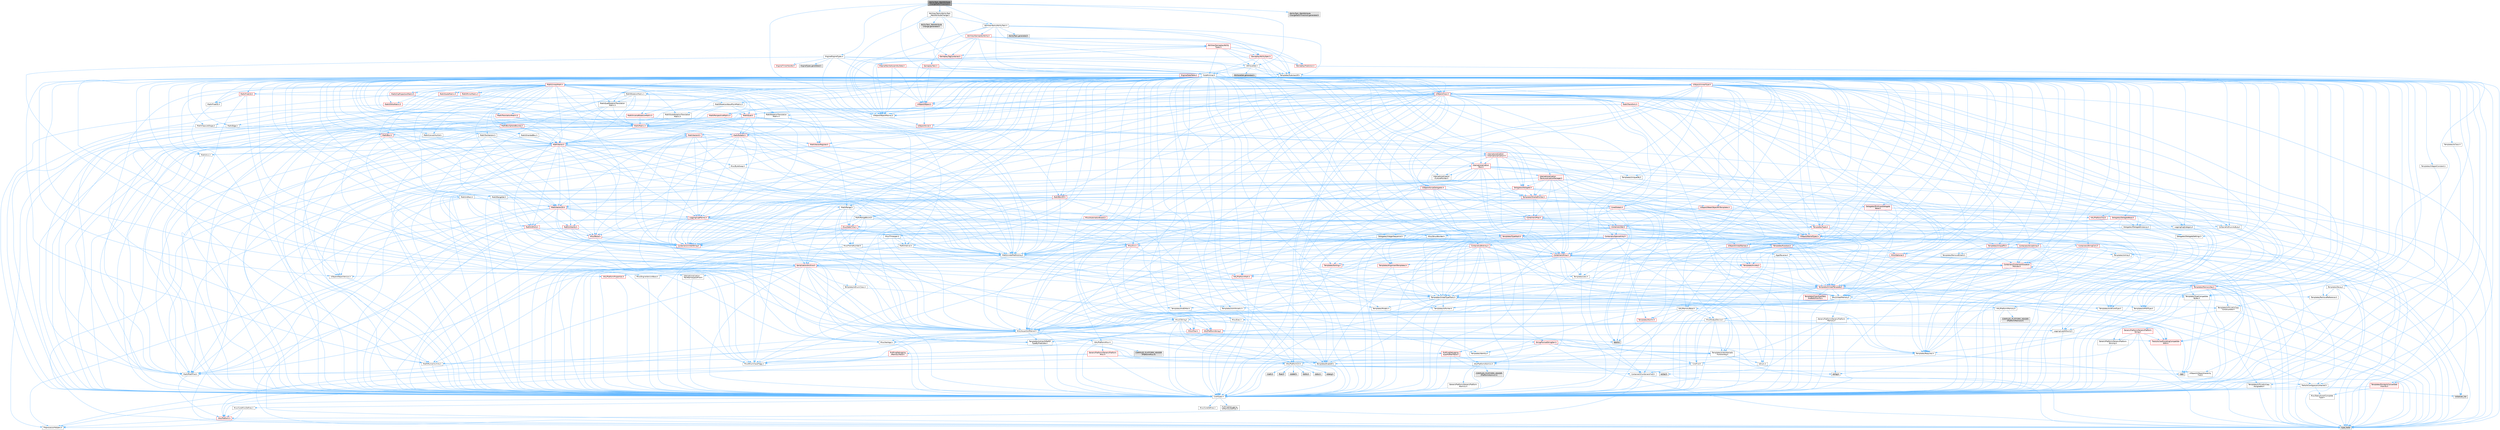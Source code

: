 digraph "AbilityTask_WaitAttributeChangeRatioThreshold.h"
{
 // INTERACTIVE_SVG=YES
 // LATEX_PDF_SIZE
  bgcolor="transparent";
  edge [fontname=Helvetica,fontsize=10,labelfontname=Helvetica,labelfontsize=10];
  node [fontname=Helvetica,fontsize=10,shape=box,height=0.2,width=0.4];
  Node1 [id="Node000001",label="AbilityTask_WaitAttribute\lChangeRatioThreshold.h",height=0.2,width=0.4,color="gray40", fillcolor="grey60", style="filled", fontcolor="black",tooltip=" "];
  Node1 -> Node2 [id="edge1_Node000001_Node000002",color="steelblue1",style="solid",tooltip=" "];
  Node2 [id="Node000002",label="CoreMinimal.h",height=0.2,width=0.4,color="grey40", fillcolor="white", style="filled",URL="$d7/d67/CoreMinimal_8h.html",tooltip=" "];
  Node2 -> Node3 [id="edge2_Node000002_Node000003",color="steelblue1",style="solid",tooltip=" "];
  Node3 [id="Node000003",label="CoreTypes.h",height=0.2,width=0.4,color="grey40", fillcolor="white", style="filled",URL="$dc/dec/CoreTypes_8h.html",tooltip=" "];
  Node3 -> Node4 [id="edge3_Node000003_Node000004",color="steelblue1",style="solid",tooltip=" "];
  Node4 [id="Node000004",label="HAL/Platform.h",height=0.2,width=0.4,color="red", fillcolor="#FFF0F0", style="filled",URL="$d9/dd0/Platform_8h.html",tooltip=" "];
  Node4 -> Node7 [id="edge4_Node000004_Node000007",color="steelblue1",style="solid",tooltip=" "];
  Node7 [id="Node000007",label="type_traits",height=0.2,width=0.4,color="grey60", fillcolor="#E0E0E0", style="filled",tooltip=" "];
  Node4 -> Node8 [id="edge5_Node000004_Node000008",color="steelblue1",style="solid",tooltip=" "];
  Node8 [id="Node000008",label="PreprocessorHelpers.h",height=0.2,width=0.4,color="grey40", fillcolor="white", style="filled",URL="$db/ddb/PreprocessorHelpers_8h.html",tooltip=" "];
  Node3 -> Node14 [id="edge6_Node000003_Node000014",color="steelblue1",style="solid",tooltip=" "];
  Node14 [id="Node000014",label="ProfilingDebugging\l/UMemoryDefines.h",height=0.2,width=0.4,color="grey40", fillcolor="white", style="filled",URL="$d2/da2/UMemoryDefines_8h.html",tooltip=" "];
  Node3 -> Node15 [id="edge7_Node000003_Node000015",color="steelblue1",style="solid",tooltip=" "];
  Node15 [id="Node000015",label="Misc/CoreMiscDefines.h",height=0.2,width=0.4,color="grey40", fillcolor="white", style="filled",URL="$da/d38/CoreMiscDefines_8h.html",tooltip=" "];
  Node15 -> Node4 [id="edge8_Node000015_Node000004",color="steelblue1",style="solid",tooltip=" "];
  Node15 -> Node8 [id="edge9_Node000015_Node000008",color="steelblue1",style="solid",tooltip=" "];
  Node3 -> Node16 [id="edge10_Node000003_Node000016",color="steelblue1",style="solid",tooltip=" "];
  Node16 [id="Node000016",label="Misc/CoreDefines.h",height=0.2,width=0.4,color="grey40", fillcolor="white", style="filled",URL="$d3/dd2/CoreDefines_8h.html",tooltip=" "];
  Node2 -> Node17 [id="edge11_Node000002_Node000017",color="steelblue1",style="solid",tooltip=" "];
  Node17 [id="Node000017",label="CoreFwd.h",height=0.2,width=0.4,color="grey40", fillcolor="white", style="filled",URL="$d1/d1e/CoreFwd_8h.html",tooltip=" "];
  Node17 -> Node3 [id="edge12_Node000017_Node000003",color="steelblue1",style="solid",tooltip=" "];
  Node17 -> Node18 [id="edge13_Node000017_Node000018",color="steelblue1",style="solid",tooltip=" "];
  Node18 [id="Node000018",label="Containers/ContainersFwd.h",height=0.2,width=0.4,color="grey40", fillcolor="white", style="filled",URL="$d4/d0a/ContainersFwd_8h.html",tooltip=" "];
  Node18 -> Node4 [id="edge14_Node000018_Node000004",color="steelblue1",style="solid",tooltip=" "];
  Node18 -> Node3 [id="edge15_Node000018_Node000003",color="steelblue1",style="solid",tooltip=" "];
  Node18 -> Node19 [id="edge16_Node000018_Node000019",color="steelblue1",style="solid",tooltip=" "];
  Node19 [id="Node000019",label="Traits/IsContiguousContainer.h",height=0.2,width=0.4,color="grey40", fillcolor="white", style="filled",URL="$d5/d3c/IsContiguousContainer_8h.html",tooltip=" "];
  Node19 -> Node3 [id="edge17_Node000019_Node000003",color="steelblue1",style="solid",tooltip=" "];
  Node19 -> Node20 [id="edge18_Node000019_Node000020",color="steelblue1",style="solid",tooltip=" "];
  Node20 [id="Node000020",label="Misc/StaticAssertComplete\lType.h",height=0.2,width=0.4,color="grey40", fillcolor="white", style="filled",URL="$d5/d4e/StaticAssertCompleteType_8h.html",tooltip=" "];
  Node19 -> Node21 [id="edge19_Node000019_Node000021",color="steelblue1",style="solid",tooltip=" "];
  Node21 [id="Node000021",label="initializer_list",height=0.2,width=0.4,color="grey60", fillcolor="#E0E0E0", style="filled",tooltip=" "];
  Node17 -> Node22 [id="edge20_Node000017_Node000022",color="steelblue1",style="solid",tooltip=" "];
  Node22 [id="Node000022",label="Math/MathFwd.h",height=0.2,width=0.4,color="grey40", fillcolor="white", style="filled",URL="$d2/d10/MathFwd_8h.html",tooltip=" "];
  Node22 -> Node4 [id="edge21_Node000022_Node000004",color="steelblue1",style="solid",tooltip=" "];
  Node17 -> Node23 [id="edge22_Node000017_Node000023",color="steelblue1",style="solid",tooltip=" "];
  Node23 [id="Node000023",label="UObject/UObjectHierarchy\lFwd.h",height=0.2,width=0.4,color="grey40", fillcolor="white", style="filled",URL="$d3/d13/UObjectHierarchyFwd_8h.html",tooltip=" "];
  Node2 -> Node23 [id="edge23_Node000002_Node000023",color="steelblue1",style="solid",tooltip=" "];
  Node2 -> Node18 [id="edge24_Node000002_Node000018",color="steelblue1",style="solid",tooltip=" "];
  Node2 -> Node24 [id="edge25_Node000002_Node000024",color="steelblue1",style="solid",tooltip=" "];
  Node24 [id="Node000024",label="Misc/VarArgs.h",height=0.2,width=0.4,color="grey40", fillcolor="white", style="filled",URL="$d5/d6f/VarArgs_8h.html",tooltip=" "];
  Node24 -> Node3 [id="edge26_Node000024_Node000003",color="steelblue1",style="solid",tooltip=" "];
  Node2 -> Node25 [id="edge27_Node000002_Node000025",color="steelblue1",style="solid",tooltip=" "];
  Node25 [id="Node000025",label="Logging/LogVerbosity.h",height=0.2,width=0.4,color="grey40", fillcolor="white", style="filled",URL="$d2/d8f/LogVerbosity_8h.html",tooltip=" "];
  Node25 -> Node3 [id="edge28_Node000025_Node000003",color="steelblue1",style="solid",tooltip=" "];
  Node2 -> Node26 [id="edge29_Node000002_Node000026",color="steelblue1",style="solid",tooltip=" "];
  Node26 [id="Node000026",label="Misc/OutputDevice.h",height=0.2,width=0.4,color="grey40", fillcolor="white", style="filled",URL="$d7/d32/OutputDevice_8h.html",tooltip=" "];
  Node26 -> Node17 [id="edge30_Node000026_Node000017",color="steelblue1",style="solid",tooltip=" "];
  Node26 -> Node3 [id="edge31_Node000026_Node000003",color="steelblue1",style="solid",tooltip=" "];
  Node26 -> Node25 [id="edge32_Node000026_Node000025",color="steelblue1",style="solid",tooltip=" "];
  Node26 -> Node24 [id="edge33_Node000026_Node000024",color="steelblue1",style="solid",tooltip=" "];
  Node26 -> Node27 [id="edge34_Node000026_Node000027",color="steelblue1",style="solid",tooltip=" "];
  Node27 [id="Node000027",label="Templates/IsArrayOrRefOf\lTypeByPredicate.h",height=0.2,width=0.4,color="grey40", fillcolor="white", style="filled",URL="$d6/da1/IsArrayOrRefOfTypeByPredicate_8h.html",tooltip=" "];
  Node27 -> Node3 [id="edge35_Node000027_Node000003",color="steelblue1",style="solid",tooltip=" "];
  Node26 -> Node28 [id="edge36_Node000026_Node000028",color="steelblue1",style="solid",tooltip=" "];
  Node28 [id="Node000028",label="Templates/IsValidVariadic\lFunctionArg.h",height=0.2,width=0.4,color="grey40", fillcolor="white", style="filled",URL="$d0/dc8/IsValidVariadicFunctionArg_8h.html",tooltip=" "];
  Node28 -> Node3 [id="edge37_Node000028_Node000003",color="steelblue1",style="solid",tooltip=" "];
  Node28 -> Node29 [id="edge38_Node000028_Node000029",color="steelblue1",style="solid",tooltip=" "];
  Node29 [id="Node000029",label="IsEnum.h",height=0.2,width=0.4,color="grey40", fillcolor="white", style="filled",URL="$d4/de5/IsEnum_8h.html",tooltip=" "];
  Node28 -> Node7 [id="edge39_Node000028_Node000007",color="steelblue1",style="solid",tooltip=" "];
  Node26 -> Node30 [id="edge40_Node000026_Node000030",color="steelblue1",style="solid",tooltip=" "];
  Node30 [id="Node000030",label="Traits/IsCharEncodingCompatible\lWith.h",height=0.2,width=0.4,color="red", fillcolor="#FFF0F0", style="filled",URL="$df/dd1/IsCharEncodingCompatibleWith_8h.html",tooltip=" "];
  Node30 -> Node7 [id="edge41_Node000030_Node000007",color="steelblue1",style="solid",tooltip=" "];
  Node2 -> Node32 [id="edge42_Node000002_Node000032",color="steelblue1",style="solid",tooltip=" "];
  Node32 [id="Node000032",label="HAL/PlatformCrt.h",height=0.2,width=0.4,color="grey40", fillcolor="white", style="filled",URL="$d8/d75/PlatformCrt_8h.html",tooltip=" "];
  Node32 -> Node33 [id="edge43_Node000032_Node000033",color="steelblue1",style="solid",tooltip=" "];
  Node33 [id="Node000033",label="new",height=0.2,width=0.4,color="grey60", fillcolor="#E0E0E0", style="filled",tooltip=" "];
  Node32 -> Node34 [id="edge44_Node000032_Node000034",color="steelblue1",style="solid",tooltip=" "];
  Node34 [id="Node000034",label="wchar.h",height=0.2,width=0.4,color="grey60", fillcolor="#E0E0E0", style="filled",tooltip=" "];
  Node32 -> Node35 [id="edge45_Node000032_Node000035",color="steelblue1",style="solid",tooltip=" "];
  Node35 [id="Node000035",label="stddef.h",height=0.2,width=0.4,color="grey60", fillcolor="#E0E0E0", style="filled",tooltip=" "];
  Node32 -> Node36 [id="edge46_Node000032_Node000036",color="steelblue1",style="solid",tooltip=" "];
  Node36 [id="Node000036",label="stdlib.h",height=0.2,width=0.4,color="grey60", fillcolor="#E0E0E0", style="filled",tooltip=" "];
  Node32 -> Node37 [id="edge47_Node000032_Node000037",color="steelblue1",style="solid",tooltip=" "];
  Node37 [id="Node000037",label="stdio.h",height=0.2,width=0.4,color="grey60", fillcolor="#E0E0E0", style="filled",tooltip=" "];
  Node32 -> Node38 [id="edge48_Node000032_Node000038",color="steelblue1",style="solid",tooltip=" "];
  Node38 [id="Node000038",label="stdarg.h",height=0.2,width=0.4,color="grey60", fillcolor="#E0E0E0", style="filled",tooltip=" "];
  Node32 -> Node39 [id="edge49_Node000032_Node000039",color="steelblue1",style="solid",tooltip=" "];
  Node39 [id="Node000039",label="math.h",height=0.2,width=0.4,color="grey60", fillcolor="#E0E0E0", style="filled",tooltip=" "];
  Node32 -> Node40 [id="edge50_Node000032_Node000040",color="steelblue1",style="solid",tooltip=" "];
  Node40 [id="Node000040",label="float.h",height=0.2,width=0.4,color="grey60", fillcolor="#E0E0E0", style="filled",tooltip=" "];
  Node32 -> Node41 [id="edge51_Node000032_Node000041",color="steelblue1",style="solid",tooltip=" "];
  Node41 [id="Node000041",label="string.h",height=0.2,width=0.4,color="grey60", fillcolor="#E0E0E0", style="filled",tooltip=" "];
  Node2 -> Node42 [id="edge52_Node000002_Node000042",color="steelblue1",style="solid",tooltip=" "];
  Node42 [id="Node000042",label="HAL/PlatformMisc.h",height=0.2,width=0.4,color="grey40", fillcolor="white", style="filled",URL="$d0/df5/PlatformMisc_8h.html",tooltip=" "];
  Node42 -> Node3 [id="edge53_Node000042_Node000003",color="steelblue1",style="solid",tooltip=" "];
  Node42 -> Node43 [id="edge54_Node000042_Node000043",color="steelblue1",style="solid",tooltip=" "];
  Node43 [id="Node000043",label="GenericPlatform/GenericPlatform\lMisc.h",height=0.2,width=0.4,color="red", fillcolor="#FFF0F0", style="filled",URL="$db/d9a/GenericPlatformMisc_8h.html",tooltip=" "];
  Node43 -> Node17 [id="edge55_Node000043_Node000017",color="steelblue1",style="solid",tooltip=" "];
  Node43 -> Node3 [id="edge56_Node000043_Node000003",color="steelblue1",style="solid",tooltip=" "];
  Node43 -> Node32 [id="edge57_Node000043_Node000032",color="steelblue1",style="solid",tooltip=" "];
  Node43 -> Node47 [id="edge58_Node000043_Node000047",color="steelblue1",style="solid",tooltip=" "];
  Node47 [id="Node000047",label="Math/NumericLimits.h",height=0.2,width=0.4,color="grey40", fillcolor="white", style="filled",URL="$df/d1b/NumericLimits_8h.html",tooltip=" "];
  Node47 -> Node3 [id="edge59_Node000047_Node000003",color="steelblue1",style="solid",tooltip=" "];
  Node43 -> Node49 [id="edge60_Node000043_Node000049",color="steelblue1",style="solid",tooltip=" "];
  Node49 [id="Node000049",label="Misc/EnumClassFlags.h",height=0.2,width=0.4,color="grey40", fillcolor="white", style="filled",URL="$d8/de7/EnumClassFlags_8h.html",tooltip=" "];
  Node42 -> Node52 [id="edge61_Node000042_Node000052",color="steelblue1",style="solid",tooltip=" "];
  Node52 [id="Node000052",label="COMPILED_PLATFORM_HEADER\l(PlatformMisc.h)",height=0.2,width=0.4,color="grey60", fillcolor="#E0E0E0", style="filled",tooltip=" "];
  Node42 -> Node53 [id="edge62_Node000042_Node000053",color="steelblue1",style="solid",tooltip=" "];
  Node53 [id="Node000053",label="ProfilingDebugging\l/CpuProfilerTrace.h",height=0.2,width=0.4,color="red", fillcolor="#FFF0F0", style="filled",URL="$da/dcb/CpuProfilerTrace_8h.html",tooltip=" "];
  Node53 -> Node3 [id="edge63_Node000053_Node000003",color="steelblue1",style="solid",tooltip=" "];
  Node53 -> Node18 [id="edge64_Node000053_Node000018",color="steelblue1",style="solid",tooltip=" "];
  Node53 -> Node54 [id="edge65_Node000053_Node000054",color="steelblue1",style="solid",tooltip=" "];
  Node54 [id="Node000054",label="HAL/PlatformAtomics.h",height=0.2,width=0.4,color="grey40", fillcolor="white", style="filled",URL="$d3/d36/PlatformAtomics_8h.html",tooltip=" "];
  Node54 -> Node3 [id="edge66_Node000054_Node000003",color="steelblue1",style="solid",tooltip=" "];
  Node54 -> Node55 [id="edge67_Node000054_Node000055",color="steelblue1",style="solid",tooltip=" "];
  Node55 [id="Node000055",label="GenericPlatform/GenericPlatform\lAtomics.h",height=0.2,width=0.4,color="grey40", fillcolor="white", style="filled",URL="$da/d72/GenericPlatformAtomics_8h.html",tooltip=" "];
  Node55 -> Node3 [id="edge68_Node000055_Node000003",color="steelblue1",style="solid",tooltip=" "];
  Node54 -> Node56 [id="edge69_Node000054_Node000056",color="steelblue1",style="solid",tooltip=" "];
  Node56 [id="Node000056",label="COMPILED_PLATFORM_HEADER\l(PlatformAtomics.h)",height=0.2,width=0.4,color="grey60", fillcolor="#E0E0E0", style="filled",tooltip=" "];
  Node53 -> Node8 [id="edge70_Node000053_Node000008",color="steelblue1",style="solid",tooltip=" "];
  Node2 -> Node61 [id="edge71_Node000002_Node000061",color="steelblue1",style="solid",tooltip=" "];
  Node61 [id="Node000061",label="Misc/AssertionMacros.h",height=0.2,width=0.4,color="grey40", fillcolor="white", style="filled",URL="$d0/dfa/AssertionMacros_8h.html",tooltip=" "];
  Node61 -> Node3 [id="edge72_Node000061_Node000003",color="steelblue1",style="solid",tooltip=" "];
  Node61 -> Node4 [id="edge73_Node000061_Node000004",color="steelblue1",style="solid",tooltip=" "];
  Node61 -> Node42 [id="edge74_Node000061_Node000042",color="steelblue1",style="solid",tooltip=" "];
  Node61 -> Node8 [id="edge75_Node000061_Node000008",color="steelblue1",style="solid",tooltip=" "];
  Node61 -> Node62 [id="edge76_Node000061_Node000062",color="steelblue1",style="solid",tooltip=" "];
  Node62 [id="Node000062",label="Templates/EnableIf.h",height=0.2,width=0.4,color="grey40", fillcolor="white", style="filled",URL="$d7/d60/EnableIf_8h.html",tooltip=" "];
  Node62 -> Node3 [id="edge77_Node000062_Node000003",color="steelblue1",style="solid",tooltip=" "];
  Node61 -> Node27 [id="edge78_Node000061_Node000027",color="steelblue1",style="solid",tooltip=" "];
  Node61 -> Node28 [id="edge79_Node000061_Node000028",color="steelblue1",style="solid",tooltip=" "];
  Node61 -> Node30 [id="edge80_Node000061_Node000030",color="steelblue1",style="solid",tooltip=" "];
  Node61 -> Node24 [id="edge81_Node000061_Node000024",color="steelblue1",style="solid",tooltip=" "];
  Node61 -> Node63 [id="edge82_Node000061_Node000063",color="steelblue1",style="solid",tooltip=" "];
  Node63 [id="Node000063",label="String/FormatStringSan.h",height=0.2,width=0.4,color="red", fillcolor="#FFF0F0", style="filled",URL="$d3/d8b/FormatStringSan_8h.html",tooltip=" "];
  Node63 -> Node7 [id="edge83_Node000063_Node000007",color="steelblue1",style="solid",tooltip=" "];
  Node63 -> Node3 [id="edge84_Node000063_Node000003",color="steelblue1",style="solid",tooltip=" "];
  Node63 -> Node64 [id="edge85_Node000063_Node000064",color="steelblue1",style="solid",tooltip=" "];
  Node64 [id="Node000064",label="Templates/Requires.h",height=0.2,width=0.4,color="grey40", fillcolor="white", style="filled",URL="$dc/d96/Requires_8h.html",tooltip=" "];
  Node64 -> Node62 [id="edge86_Node000064_Node000062",color="steelblue1",style="solid",tooltip=" "];
  Node64 -> Node7 [id="edge87_Node000064_Node000007",color="steelblue1",style="solid",tooltip=" "];
  Node63 -> Node65 [id="edge88_Node000063_Node000065",color="steelblue1",style="solid",tooltip=" "];
  Node65 [id="Node000065",label="Templates/Identity.h",height=0.2,width=0.4,color="grey40", fillcolor="white", style="filled",URL="$d0/dd5/Identity_8h.html",tooltip=" "];
  Node63 -> Node28 [id="edge89_Node000063_Node000028",color="steelblue1",style="solid",tooltip=" "];
  Node63 -> Node18 [id="edge90_Node000063_Node000018",color="steelblue1",style="solid",tooltip=" "];
  Node61 -> Node69 [id="edge91_Node000061_Node000069",color="steelblue1",style="solid",tooltip=" "];
  Node69 [id="Node000069",label="atomic",height=0.2,width=0.4,color="grey60", fillcolor="#E0E0E0", style="filled",tooltip=" "];
  Node2 -> Node70 [id="edge92_Node000002_Node000070",color="steelblue1",style="solid",tooltip=" "];
  Node70 [id="Node000070",label="Templates/IsPointer.h",height=0.2,width=0.4,color="grey40", fillcolor="white", style="filled",URL="$d7/d05/IsPointer_8h.html",tooltip=" "];
  Node70 -> Node3 [id="edge93_Node000070_Node000003",color="steelblue1",style="solid",tooltip=" "];
  Node2 -> Node71 [id="edge94_Node000002_Node000071",color="steelblue1",style="solid",tooltip=" "];
  Node71 [id="Node000071",label="HAL/PlatformMemory.h",height=0.2,width=0.4,color="grey40", fillcolor="white", style="filled",URL="$de/d68/PlatformMemory_8h.html",tooltip=" "];
  Node71 -> Node3 [id="edge95_Node000071_Node000003",color="steelblue1",style="solid",tooltip=" "];
  Node71 -> Node72 [id="edge96_Node000071_Node000072",color="steelblue1",style="solid",tooltip=" "];
  Node72 [id="Node000072",label="GenericPlatform/GenericPlatform\lMemory.h",height=0.2,width=0.4,color="grey40", fillcolor="white", style="filled",URL="$dd/d22/GenericPlatformMemory_8h.html",tooltip=" "];
  Node72 -> Node17 [id="edge97_Node000072_Node000017",color="steelblue1",style="solid",tooltip=" "];
  Node72 -> Node3 [id="edge98_Node000072_Node000003",color="steelblue1",style="solid",tooltip=" "];
  Node72 -> Node73 [id="edge99_Node000072_Node000073",color="steelblue1",style="solid",tooltip=" "];
  Node73 [id="Node000073",label="HAL/PlatformString.h",height=0.2,width=0.4,color="red", fillcolor="#FFF0F0", style="filled",URL="$db/db5/PlatformString_8h.html",tooltip=" "];
  Node73 -> Node3 [id="edge100_Node000073_Node000003",color="steelblue1",style="solid",tooltip=" "];
  Node72 -> Node41 [id="edge101_Node000072_Node000041",color="steelblue1",style="solid",tooltip=" "];
  Node72 -> Node34 [id="edge102_Node000072_Node000034",color="steelblue1",style="solid",tooltip=" "];
  Node71 -> Node75 [id="edge103_Node000071_Node000075",color="steelblue1",style="solid",tooltip=" "];
  Node75 [id="Node000075",label="COMPILED_PLATFORM_HEADER\l(PlatformMemory.h)",height=0.2,width=0.4,color="grey60", fillcolor="#E0E0E0", style="filled",tooltip=" "];
  Node2 -> Node54 [id="edge104_Node000002_Node000054",color="steelblue1",style="solid",tooltip=" "];
  Node2 -> Node76 [id="edge105_Node000002_Node000076",color="steelblue1",style="solid",tooltip=" "];
  Node76 [id="Node000076",label="Misc/Exec.h",height=0.2,width=0.4,color="grey40", fillcolor="white", style="filled",URL="$de/ddb/Exec_8h.html",tooltip=" "];
  Node76 -> Node3 [id="edge106_Node000076_Node000003",color="steelblue1",style="solid",tooltip=" "];
  Node76 -> Node61 [id="edge107_Node000076_Node000061",color="steelblue1",style="solid",tooltip=" "];
  Node2 -> Node77 [id="edge108_Node000002_Node000077",color="steelblue1",style="solid",tooltip=" "];
  Node77 [id="Node000077",label="HAL/MemoryBase.h",height=0.2,width=0.4,color="grey40", fillcolor="white", style="filled",URL="$d6/d9f/MemoryBase_8h.html",tooltip=" "];
  Node77 -> Node3 [id="edge109_Node000077_Node000003",color="steelblue1",style="solid",tooltip=" "];
  Node77 -> Node54 [id="edge110_Node000077_Node000054",color="steelblue1",style="solid",tooltip=" "];
  Node77 -> Node32 [id="edge111_Node000077_Node000032",color="steelblue1",style="solid",tooltip=" "];
  Node77 -> Node76 [id="edge112_Node000077_Node000076",color="steelblue1",style="solid",tooltip=" "];
  Node77 -> Node26 [id="edge113_Node000077_Node000026",color="steelblue1",style="solid",tooltip=" "];
  Node77 -> Node78 [id="edge114_Node000077_Node000078",color="steelblue1",style="solid",tooltip=" "];
  Node78 [id="Node000078",label="Templates/Atomic.h",height=0.2,width=0.4,color="red", fillcolor="#FFF0F0", style="filled",URL="$d3/d91/Atomic_8h.html",tooltip=" "];
  Node78 -> Node69 [id="edge115_Node000078_Node000069",color="steelblue1",style="solid",tooltip=" "];
  Node2 -> Node87 [id="edge116_Node000002_Node000087",color="steelblue1",style="solid",tooltip=" "];
  Node87 [id="Node000087",label="HAL/UnrealMemory.h",height=0.2,width=0.4,color="grey40", fillcolor="white", style="filled",URL="$d9/d96/UnrealMemory_8h.html",tooltip=" "];
  Node87 -> Node3 [id="edge117_Node000087_Node000003",color="steelblue1",style="solid",tooltip=" "];
  Node87 -> Node72 [id="edge118_Node000087_Node000072",color="steelblue1",style="solid",tooltip=" "];
  Node87 -> Node77 [id="edge119_Node000087_Node000077",color="steelblue1",style="solid",tooltip=" "];
  Node87 -> Node71 [id="edge120_Node000087_Node000071",color="steelblue1",style="solid",tooltip=" "];
  Node87 -> Node88 [id="edge121_Node000087_Node000088",color="steelblue1",style="solid",tooltip=" "];
  Node88 [id="Node000088",label="ProfilingDebugging\l/MemoryTrace.h",height=0.2,width=0.4,color="red", fillcolor="#FFF0F0", style="filled",URL="$da/dd7/MemoryTrace_8h.html",tooltip=" "];
  Node88 -> Node4 [id="edge122_Node000088_Node000004",color="steelblue1",style="solid",tooltip=" "];
  Node88 -> Node49 [id="edge123_Node000088_Node000049",color="steelblue1",style="solid",tooltip=" "];
  Node87 -> Node70 [id="edge124_Node000087_Node000070",color="steelblue1",style="solid",tooltip=" "];
  Node2 -> Node89 [id="edge125_Node000002_Node000089",color="steelblue1",style="solid",tooltip=" "];
  Node89 [id="Node000089",label="Templates/IsArithmetic.h",height=0.2,width=0.4,color="grey40", fillcolor="white", style="filled",URL="$d2/d5d/IsArithmetic_8h.html",tooltip=" "];
  Node89 -> Node3 [id="edge126_Node000089_Node000003",color="steelblue1",style="solid",tooltip=" "];
  Node2 -> Node83 [id="edge127_Node000002_Node000083",color="steelblue1",style="solid",tooltip=" "];
  Node83 [id="Node000083",label="Templates/AndOrNot.h",height=0.2,width=0.4,color="grey40", fillcolor="white", style="filled",URL="$db/d0a/AndOrNot_8h.html",tooltip=" "];
  Node83 -> Node3 [id="edge128_Node000083_Node000003",color="steelblue1",style="solid",tooltip=" "];
  Node2 -> Node90 [id="edge129_Node000002_Node000090",color="steelblue1",style="solid",tooltip=" "];
  Node90 [id="Node000090",label="Templates/IsPODType.h",height=0.2,width=0.4,color="grey40", fillcolor="white", style="filled",URL="$d7/db1/IsPODType_8h.html",tooltip=" "];
  Node90 -> Node3 [id="edge130_Node000090_Node000003",color="steelblue1",style="solid",tooltip=" "];
  Node2 -> Node91 [id="edge131_Node000002_Node000091",color="steelblue1",style="solid",tooltip=" "];
  Node91 [id="Node000091",label="Templates/IsUECoreType.h",height=0.2,width=0.4,color="grey40", fillcolor="white", style="filled",URL="$d1/db8/IsUECoreType_8h.html",tooltip=" "];
  Node91 -> Node3 [id="edge132_Node000091_Node000003",color="steelblue1",style="solid",tooltip=" "];
  Node91 -> Node7 [id="edge133_Node000091_Node000007",color="steelblue1",style="solid",tooltip=" "];
  Node2 -> Node84 [id="edge134_Node000002_Node000084",color="steelblue1",style="solid",tooltip=" "];
  Node84 [id="Node000084",label="Templates/IsTriviallyCopy\lConstructible.h",height=0.2,width=0.4,color="grey40", fillcolor="white", style="filled",URL="$d3/d78/IsTriviallyCopyConstructible_8h.html",tooltip=" "];
  Node84 -> Node3 [id="edge135_Node000084_Node000003",color="steelblue1",style="solid",tooltip=" "];
  Node84 -> Node7 [id="edge136_Node000084_Node000007",color="steelblue1",style="solid",tooltip=" "];
  Node2 -> Node92 [id="edge137_Node000002_Node000092",color="steelblue1",style="solid",tooltip=" "];
  Node92 [id="Node000092",label="Templates/UnrealTypeTraits.h",height=0.2,width=0.4,color="grey40", fillcolor="white", style="filled",URL="$d2/d2d/UnrealTypeTraits_8h.html",tooltip=" "];
  Node92 -> Node3 [id="edge138_Node000092_Node000003",color="steelblue1",style="solid",tooltip=" "];
  Node92 -> Node70 [id="edge139_Node000092_Node000070",color="steelblue1",style="solid",tooltip=" "];
  Node92 -> Node61 [id="edge140_Node000092_Node000061",color="steelblue1",style="solid",tooltip=" "];
  Node92 -> Node83 [id="edge141_Node000092_Node000083",color="steelblue1",style="solid",tooltip=" "];
  Node92 -> Node62 [id="edge142_Node000092_Node000062",color="steelblue1",style="solid",tooltip=" "];
  Node92 -> Node89 [id="edge143_Node000092_Node000089",color="steelblue1",style="solid",tooltip=" "];
  Node92 -> Node29 [id="edge144_Node000092_Node000029",color="steelblue1",style="solid",tooltip=" "];
  Node92 -> Node93 [id="edge145_Node000092_Node000093",color="steelblue1",style="solid",tooltip=" "];
  Node93 [id="Node000093",label="Templates/Models.h",height=0.2,width=0.4,color="grey40", fillcolor="white", style="filled",URL="$d3/d0c/Models_8h.html",tooltip=" "];
  Node93 -> Node65 [id="edge146_Node000093_Node000065",color="steelblue1",style="solid",tooltip=" "];
  Node92 -> Node90 [id="edge147_Node000092_Node000090",color="steelblue1",style="solid",tooltip=" "];
  Node92 -> Node91 [id="edge148_Node000092_Node000091",color="steelblue1",style="solid",tooltip=" "];
  Node92 -> Node84 [id="edge149_Node000092_Node000084",color="steelblue1",style="solid",tooltip=" "];
  Node2 -> Node62 [id="edge150_Node000002_Node000062",color="steelblue1",style="solid",tooltip=" "];
  Node2 -> Node94 [id="edge151_Node000002_Node000094",color="steelblue1",style="solid",tooltip=" "];
  Node94 [id="Node000094",label="Templates/RemoveReference.h",height=0.2,width=0.4,color="grey40", fillcolor="white", style="filled",URL="$da/dbe/RemoveReference_8h.html",tooltip=" "];
  Node94 -> Node3 [id="edge152_Node000094_Node000003",color="steelblue1",style="solid",tooltip=" "];
  Node2 -> Node95 [id="edge153_Node000002_Node000095",color="steelblue1",style="solid",tooltip=" "];
  Node95 [id="Node000095",label="Templates/IntegralConstant.h",height=0.2,width=0.4,color="grey40", fillcolor="white", style="filled",URL="$db/d1b/IntegralConstant_8h.html",tooltip=" "];
  Node95 -> Node3 [id="edge154_Node000095_Node000003",color="steelblue1",style="solid",tooltip=" "];
  Node2 -> Node96 [id="edge155_Node000002_Node000096",color="steelblue1",style="solid",tooltip=" "];
  Node96 [id="Node000096",label="Templates/IsClass.h",height=0.2,width=0.4,color="grey40", fillcolor="white", style="filled",URL="$db/dcb/IsClass_8h.html",tooltip=" "];
  Node96 -> Node3 [id="edge156_Node000096_Node000003",color="steelblue1",style="solid",tooltip=" "];
  Node2 -> Node97 [id="edge157_Node000002_Node000097",color="steelblue1",style="solid",tooltip=" "];
  Node97 [id="Node000097",label="Templates/TypeCompatible\lBytes.h",height=0.2,width=0.4,color="grey40", fillcolor="white", style="filled",URL="$df/d0a/TypeCompatibleBytes_8h.html",tooltip=" "];
  Node97 -> Node3 [id="edge158_Node000097_Node000003",color="steelblue1",style="solid",tooltip=" "];
  Node97 -> Node41 [id="edge159_Node000097_Node000041",color="steelblue1",style="solid",tooltip=" "];
  Node97 -> Node33 [id="edge160_Node000097_Node000033",color="steelblue1",style="solid",tooltip=" "];
  Node97 -> Node7 [id="edge161_Node000097_Node000007",color="steelblue1",style="solid",tooltip=" "];
  Node2 -> Node19 [id="edge162_Node000002_Node000019",color="steelblue1",style="solid",tooltip=" "];
  Node2 -> Node98 [id="edge163_Node000002_Node000098",color="steelblue1",style="solid",tooltip=" "];
  Node98 [id="Node000098",label="Templates/UnrealTemplate.h",height=0.2,width=0.4,color="red", fillcolor="#FFF0F0", style="filled",URL="$d4/d24/UnrealTemplate_8h.html",tooltip=" "];
  Node98 -> Node3 [id="edge164_Node000098_Node000003",color="steelblue1",style="solid",tooltip=" "];
  Node98 -> Node70 [id="edge165_Node000098_Node000070",color="steelblue1",style="solid",tooltip=" "];
  Node98 -> Node87 [id="edge166_Node000098_Node000087",color="steelblue1",style="solid",tooltip=" "];
  Node98 -> Node99 [id="edge167_Node000098_Node000099",color="steelblue1",style="solid",tooltip=" "];
  Node99 [id="Node000099",label="Templates/CopyQualifiers\lAndRefsFromTo.h",height=0.2,width=0.4,color="red", fillcolor="#FFF0F0", style="filled",URL="$d3/db3/CopyQualifiersAndRefsFromTo_8h.html",tooltip=" "];
  Node98 -> Node92 [id="edge168_Node000098_Node000092",color="steelblue1",style="solid",tooltip=" "];
  Node98 -> Node94 [id="edge169_Node000098_Node000094",color="steelblue1",style="solid",tooltip=" "];
  Node98 -> Node64 [id="edge170_Node000098_Node000064",color="steelblue1",style="solid",tooltip=" "];
  Node98 -> Node97 [id="edge171_Node000098_Node000097",color="steelblue1",style="solid",tooltip=" "];
  Node98 -> Node65 [id="edge172_Node000098_Node000065",color="steelblue1",style="solid",tooltip=" "];
  Node98 -> Node19 [id="edge173_Node000098_Node000019",color="steelblue1",style="solid",tooltip=" "];
  Node98 -> Node7 [id="edge174_Node000098_Node000007",color="steelblue1",style="solid",tooltip=" "];
  Node2 -> Node47 [id="edge175_Node000002_Node000047",color="steelblue1",style="solid",tooltip=" "];
  Node2 -> Node102 [id="edge176_Node000002_Node000102",color="steelblue1",style="solid",tooltip=" "];
  Node102 [id="Node000102",label="HAL/PlatformMath.h",height=0.2,width=0.4,color="red", fillcolor="#FFF0F0", style="filled",URL="$dc/d53/PlatformMath_8h.html",tooltip=" "];
  Node102 -> Node3 [id="edge177_Node000102_Node000003",color="steelblue1",style="solid",tooltip=" "];
  Node2 -> Node85 [id="edge178_Node000002_Node000085",color="steelblue1",style="solid",tooltip=" "];
  Node85 [id="Node000085",label="Templates/IsTriviallyCopy\lAssignable.h",height=0.2,width=0.4,color="grey40", fillcolor="white", style="filled",URL="$d2/df2/IsTriviallyCopyAssignable_8h.html",tooltip=" "];
  Node85 -> Node3 [id="edge179_Node000085_Node000003",color="steelblue1",style="solid",tooltip=" "];
  Node85 -> Node7 [id="edge180_Node000085_Node000007",color="steelblue1",style="solid",tooltip=" "];
  Node2 -> Node110 [id="edge181_Node000002_Node000110",color="steelblue1",style="solid",tooltip=" "];
  Node110 [id="Node000110",label="Templates/MemoryOps.h",height=0.2,width=0.4,color="red", fillcolor="#FFF0F0", style="filled",URL="$db/dea/MemoryOps_8h.html",tooltip=" "];
  Node110 -> Node3 [id="edge182_Node000110_Node000003",color="steelblue1",style="solid",tooltip=" "];
  Node110 -> Node87 [id="edge183_Node000110_Node000087",color="steelblue1",style="solid",tooltip=" "];
  Node110 -> Node85 [id="edge184_Node000110_Node000085",color="steelblue1",style="solid",tooltip=" "];
  Node110 -> Node84 [id="edge185_Node000110_Node000084",color="steelblue1",style="solid",tooltip=" "];
  Node110 -> Node64 [id="edge186_Node000110_Node000064",color="steelblue1",style="solid",tooltip=" "];
  Node110 -> Node92 [id="edge187_Node000110_Node000092",color="steelblue1",style="solid",tooltip=" "];
  Node110 -> Node33 [id="edge188_Node000110_Node000033",color="steelblue1",style="solid",tooltip=" "];
  Node110 -> Node7 [id="edge189_Node000110_Node000007",color="steelblue1",style="solid",tooltip=" "];
  Node2 -> Node111 [id="edge190_Node000002_Node000111",color="steelblue1",style="solid",tooltip=" "];
  Node111 [id="Node000111",label="Containers/ContainerAllocation\lPolicies.h",height=0.2,width=0.4,color="red", fillcolor="#FFF0F0", style="filled",URL="$d7/dff/ContainerAllocationPolicies_8h.html",tooltip=" "];
  Node111 -> Node3 [id="edge191_Node000111_Node000003",color="steelblue1",style="solid",tooltip=" "];
  Node111 -> Node111 [id="edge192_Node000111_Node000111",color="steelblue1",style="solid",tooltip=" "];
  Node111 -> Node102 [id="edge193_Node000111_Node000102",color="steelblue1",style="solid",tooltip=" "];
  Node111 -> Node87 [id="edge194_Node000111_Node000087",color="steelblue1",style="solid",tooltip=" "];
  Node111 -> Node47 [id="edge195_Node000111_Node000047",color="steelblue1",style="solid",tooltip=" "];
  Node111 -> Node61 [id="edge196_Node000111_Node000061",color="steelblue1",style="solid",tooltip=" "];
  Node111 -> Node110 [id="edge197_Node000111_Node000110",color="steelblue1",style="solid",tooltip=" "];
  Node111 -> Node97 [id="edge198_Node000111_Node000097",color="steelblue1",style="solid",tooltip=" "];
  Node111 -> Node7 [id="edge199_Node000111_Node000007",color="steelblue1",style="solid",tooltip=" "];
  Node2 -> Node114 [id="edge200_Node000002_Node000114",color="steelblue1",style="solid",tooltip=" "];
  Node114 [id="Node000114",label="Templates/IsEnumClass.h",height=0.2,width=0.4,color="grey40", fillcolor="white", style="filled",URL="$d7/d15/IsEnumClass_8h.html",tooltip=" "];
  Node114 -> Node3 [id="edge201_Node000114_Node000003",color="steelblue1",style="solid",tooltip=" "];
  Node114 -> Node83 [id="edge202_Node000114_Node000083",color="steelblue1",style="solid",tooltip=" "];
  Node2 -> Node115 [id="edge203_Node000002_Node000115",color="steelblue1",style="solid",tooltip=" "];
  Node115 [id="Node000115",label="HAL/PlatformProperties.h",height=0.2,width=0.4,color="red", fillcolor="#FFF0F0", style="filled",URL="$d9/db0/PlatformProperties_8h.html",tooltip=" "];
  Node115 -> Node3 [id="edge204_Node000115_Node000003",color="steelblue1",style="solid",tooltip=" "];
  Node2 -> Node118 [id="edge205_Node000002_Node000118",color="steelblue1",style="solid",tooltip=" "];
  Node118 [id="Node000118",label="Misc/EngineVersionBase.h",height=0.2,width=0.4,color="grey40", fillcolor="white", style="filled",URL="$d5/d2b/EngineVersionBase_8h.html",tooltip=" "];
  Node118 -> Node3 [id="edge206_Node000118_Node000003",color="steelblue1",style="solid",tooltip=" "];
  Node2 -> Node119 [id="edge207_Node000002_Node000119",color="steelblue1",style="solid",tooltip=" "];
  Node119 [id="Node000119",label="Internationalization\l/TextNamespaceFwd.h",height=0.2,width=0.4,color="grey40", fillcolor="white", style="filled",URL="$d8/d97/TextNamespaceFwd_8h.html",tooltip=" "];
  Node119 -> Node3 [id="edge208_Node000119_Node000003",color="steelblue1",style="solid",tooltip=" "];
  Node2 -> Node120 [id="edge209_Node000002_Node000120",color="steelblue1",style="solid",tooltip=" "];
  Node120 [id="Node000120",label="Serialization/Archive.h",height=0.2,width=0.4,color="red", fillcolor="#FFF0F0", style="filled",URL="$d7/d3b/Archive_8h.html",tooltip=" "];
  Node120 -> Node17 [id="edge210_Node000120_Node000017",color="steelblue1",style="solid",tooltip=" "];
  Node120 -> Node3 [id="edge211_Node000120_Node000003",color="steelblue1",style="solid",tooltip=" "];
  Node120 -> Node115 [id="edge212_Node000120_Node000115",color="steelblue1",style="solid",tooltip=" "];
  Node120 -> Node119 [id="edge213_Node000120_Node000119",color="steelblue1",style="solid",tooltip=" "];
  Node120 -> Node22 [id="edge214_Node000120_Node000022",color="steelblue1",style="solid",tooltip=" "];
  Node120 -> Node61 [id="edge215_Node000120_Node000061",color="steelblue1",style="solid",tooltip=" "];
  Node120 -> Node118 [id="edge216_Node000120_Node000118",color="steelblue1",style="solid",tooltip=" "];
  Node120 -> Node24 [id="edge217_Node000120_Node000024",color="steelblue1",style="solid",tooltip=" "];
  Node120 -> Node62 [id="edge218_Node000120_Node000062",color="steelblue1",style="solid",tooltip=" "];
  Node120 -> Node27 [id="edge219_Node000120_Node000027",color="steelblue1",style="solid",tooltip=" "];
  Node120 -> Node114 [id="edge220_Node000120_Node000114",color="steelblue1",style="solid",tooltip=" "];
  Node120 -> Node28 [id="edge221_Node000120_Node000028",color="steelblue1",style="solid",tooltip=" "];
  Node120 -> Node98 [id="edge222_Node000120_Node000098",color="steelblue1",style="solid",tooltip=" "];
  Node120 -> Node30 [id="edge223_Node000120_Node000030",color="steelblue1",style="solid",tooltip=" "];
  Node120 -> Node123 [id="edge224_Node000120_Node000123",color="steelblue1",style="solid",tooltip=" "];
  Node123 [id="Node000123",label="UObject/ObjectVersion.h",height=0.2,width=0.4,color="grey40", fillcolor="white", style="filled",URL="$da/d63/ObjectVersion_8h.html",tooltip=" "];
  Node123 -> Node3 [id="edge225_Node000123_Node000003",color="steelblue1",style="solid",tooltip=" "];
  Node2 -> Node124 [id="edge226_Node000002_Node000124",color="steelblue1",style="solid",tooltip=" "];
  Node124 [id="Node000124",label="Templates/Less.h",height=0.2,width=0.4,color="grey40", fillcolor="white", style="filled",URL="$de/dc8/Less_8h.html",tooltip=" "];
  Node124 -> Node3 [id="edge227_Node000124_Node000003",color="steelblue1",style="solid",tooltip=" "];
  Node124 -> Node98 [id="edge228_Node000124_Node000098",color="steelblue1",style="solid",tooltip=" "];
  Node2 -> Node125 [id="edge229_Node000002_Node000125",color="steelblue1",style="solid",tooltip=" "];
  Node125 [id="Node000125",label="Templates/Sorting.h",height=0.2,width=0.4,color="red", fillcolor="#FFF0F0", style="filled",URL="$d3/d9e/Sorting_8h.html",tooltip=" "];
  Node125 -> Node3 [id="edge230_Node000125_Node000003",color="steelblue1",style="solid",tooltip=" "];
  Node125 -> Node102 [id="edge231_Node000125_Node000102",color="steelblue1",style="solid",tooltip=" "];
  Node125 -> Node124 [id="edge232_Node000125_Node000124",color="steelblue1",style="solid",tooltip=" "];
  Node2 -> Node136 [id="edge233_Node000002_Node000136",color="steelblue1",style="solid",tooltip=" "];
  Node136 [id="Node000136",label="Misc/Char.h",height=0.2,width=0.4,color="red", fillcolor="#FFF0F0", style="filled",URL="$d0/d58/Char_8h.html",tooltip=" "];
  Node136 -> Node3 [id="edge234_Node000136_Node000003",color="steelblue1",style="solid",tooltip=" "];
  Node136 -> Node7 [id="edge235_Node000136_Node000007",color="steelblue1",style="solid",tooltip=" "];
  Node2 -> Node139 [id="edge236_Node000002_Node000139",color="steelblue1",style="solid",tooltip=" "];
  Node139 [id="Node000139",label="GenericPlatform/GenericPlatform\lStricmp.h",height=0.2,width=0.4,color="grey40", fillcolor="white", style="filled",URL="$d2/d86/GenericPlatformStricmp_8h.html",tooltip=" "];
  Node139 -> Node3 [id="edge237_Node000139_Node000003",color="steelblue1",style="solid",tooltip=" "];
  Node2 -> Node140 [id="edge238_Node000002_Node000140",color="steelblue1",style="solid",tooltip=" "];
  Node140 [id="Node000140",label="GenericPlatform/GenericPlatform\lString.h",height=0.2,width=0.4,color="red", fillcolor="#FFF0F0", style="filled",URL="$dd/d20/GenericPlatformString_8h.html",tooltip=" "];
  Node140 -> Node3 [id="edge239_Node000140_Node000003",color="steelblue1",style="solid",tooltip=" "];
  Node140 -> Node139 [id="edge240_Node000140_Node000139",color="steelblue1",style="solid",tooltip=" "];
  Node140 -> Node62 [id="edge241_Node000140_Node000062",color="steelblue1",style="solid",tooltip=" "];
  Node140 -> Node30 [id="edge242_Node000140_Node000030",color="steelblue1",style="solid",tooltip=" "];
  Node140 -> Node7 [id="edge243_Node000140_Node000007",color="steelblue1",style="solid",tooltip=" "];
  Node2 -> Node73 [id="edge244_Node000002_Node000073",color="steelblue1",style="solid",tooltip=" "];
  Node2 -> Node143 [id="edge245_Node000002_Node000143",color="steelblue1",style="solid",tooltip=" "];
  Node143 [id="Node000143",label="Misc/CString.h",height=0.2,width=0.4,color="grey40", fillcolor="white", style="filled",URL="$d2/d49/CString_8h.html",tooltip=" "];
  Node143 -> Node3 [id="edge246_Node000143_Node000003",color="steelblue1",style="solid",tooltip=" "];
  Node143 -> Node32 [id="edge247_Node000143_Node000032",color="steelblue1",style="solid",tooltip=" "];
  Node143 -> Node73 [id="edge248_Node000143_Node000073",color="steelblue1",style="solid",tooltip=" "];
  Node143 -> Node61 [id="edge249_Node000143_Node000061",color="steelblue1",style="solid",tooltip=" "];
  Node143 -> Node136 [id="edge250_Node000143_Node000136",color="steelblue1",style="solid",tooltip=" "];
  Node143 -> Node24 [id="edge251_Node000143_Node000024",color="steelblue1",style="solid",tooltip=" "];
  Node143 -> Node27 [id="edge252_Node000143_Node000027",color="steelblue1",style="solid",tooltip=" "];
  Node143 -> Node28 [id="edge253_Node000143_Node000028",color="steelblue1",style="solid",tooltip=" "];
  Node143 -> Node30 [id="edge254_Node000143_Node000030",color="steelblue1",style="solid",tooltip=" "];
  Node2 -> Node144 [id="edge255_Node000002_Node000144",color="steelblue1",style="solid",tooltip=" "];
  Node144 [id="Node000144",label="Misc/Crc.h",height=0.2,width=0.4,color="red", fillcolor="#FFF0F0", style="filled",URL="$d4/dd2/Crc_8h.html",tooltip=" "];
  Node144 -> Node3 [id="edge256_Node000144_Node000003",color="steelblue1",style="solid",tooltip=" "];
  Node144 -> Node73 [id="edge257_Node000144_Node000073",color="steelblue1",style="solid",tooltip=" "];
  Node144 -> Node61 [id="edge258_Node000144_Node000061",color="steelblue1",style="solid",tooltip=" "];
  Node144 -> Node143 [id="edge259_Node000144_Node000143",color="steelblue1",style="solid",tooltip=" "];
  Node144 -> Node136 [id="edge260_Node000144_Node000136",color="steelblue1",style="solid",tooltip=" "];
  Node144 -> Node92 [id="edge261_Node000144_Node000092",color="steelblue1",style="solid",tooltip=" "];
  Node2 -> Node135 [id="edge262_Node000002_Node000135",color="steelblue1",style="solid",tooltip=" "];
  Node135 [id="Node000135",label="Math/UnrealMathUtility.h",height=0.2,width=0.4,color="grey40", fillcolor="white", style="filled",URL="$db/db8/UnrealMathUtility_8h.html",tooltip=" "];
  Node135 -> Node3 [id="edge263_Node000135_Node000003",color="steelblue1",style="solid",tooltip=" "];
  Node135 -> Node61 [id="edge264_Node000135_Node000061",color="steelblue1",style="solid",tooltip=" "];
  Node135 -> Node102 [id="edge265_Node000135_Node000102",color="steelblue1",style="solid",tooltip=" "];
  Node135 -> Node22 [id="edge266_Node000135_Node000022",color="steelblue1",style="solid",tooltip=" "];
  Node135 -> Node65 [id="edge267_Node000135_Node000065",color="steelblue1",style="solid",tooltip=" "];
  Node135 -> Node64 [id="edge268_Node000135_Node000064",color="steelblue1",style="solid",tooltip=" "];
  Node2 -> Node145 [id="edge269_Node000002_Node000145",color="steelblue1",style="solid",tooltip=" "];
  Node145 [id="Node000145",label="Containers/UnrealString.h",height=0.2,width=0.4,color="red", fillcolor="#FFF0F0", style="filled",URL="$d5/dba/UnrealString_8h.html",tooltip=" "];
  Node2 -> Node149 [id="edge270_Node000002_Node000149",color="steelblue1",style="solid",tooltip=" "];
  Node149 [id="Node000149",label="Containers/Array.h",height=0.2,width=0.4,color="red", fillcolor="#FFF0F0", style="filled",URL="$df/dd0/Array_8h.html",tooltip=" "];
  Node149 -> Node3 [id="edge271_Node000149_Node000003",color="steelblue1",style="solid",tooltip=" "];
  Node149 -> Node61 [id="edge272_Node000149_Node000061",color="steelblue1",style="solid",tooltip=" "];
  Node149 -> Node87 [id="edge273_Node000149_Node000087",color="steelblue1",style="solid",tooltip=" "];
  Node149 -> Node92 [id="edge274_Node000149_Node000092",color="steelblue1",style="solid",tooltip=" "];
  Node149 -> Node98 [id="edge275_Node000149_Node000098",color="steelblue1",style="solid",tooltip=" "];
  Node149 -> Node111 [id="edge276_Node000149_Node000111",color="steelblue1",style="solid",tooltip=" "];
  Node149 -> Node120 [id="edge277_Node000149_Node000120",color="steelblue1",style="solid",tooltip=" "];
  Node149 -> Node128 [id="edge278_Node000149_Node000128",color="steelblue1",style="solid",tooltip=" "];
  Node128 [id="Node000128",label="Templates/Invoke.h",height=0.2,width=0.4,color="red", fillcolor="#FFF0F0", style="filled",URL="$d7/deb/Invoke_8h.html",tooltip=" "];
  Node128 -> Node3 [id="edge279_Node000128_Node000003",color="steelblue1",style="solid",tooltip=" "];
  Node128 -> Node98 [id="edge280_Node000128_Node000098",color="steelblue1",style="solid",tooltip=" "];
  Node128 -> Node7 [id="edge281_Node000128_Node000007",color="steelblue1",style="solid",tooltip=" "];
  Node149 -> Node124 [id="edge282_Node000149_Node000124",color="steelblue1",style="solid",tooltip=" "];
  Node149 -> Node64 [id="edge283_Node000149_Node000064",color="steelblue1",style="solid",tooltip=" "];
  Node149 -> Node125 [id="edge284_Node000149_Node000125",color="steelblue1",style="solid",tooltip=" "];
  Node149 -> Node172 [id="edge285_Node000149_Node000172",color="steelblue1",style="solid",tooltip=" "];
  Node172 [id="Node000172",label="Templates/AlignmentTemplates.h",height=0.2,width=0.4,color="red", fillcolor="#FFF0F0", style="filled",URL="$dd/d32/AlignmentTemplates_8h.html",tooltip=" "];
  Node172 -> Node3 [id="edge286_Node000172_Node000003",color="steelblue1",style="solid",tooltip=" "];
  Node172 -> Node70 [id="edge287_Node000172_Node000070",color="steelblue1",style="solid",tooltip=" "];
  Node149 -> Node7 [id="edge288_Node000149_Node000007",color="steelblue1",style="solid",tooltip=" "];
  Node2 -> Node173 [id="edge289_Node000002_Node000173",color="steelblue1",style="solid",tooltip=" "];
  Node173 [id="Node000173",label="Misc/FrameNumber.h",height=0.2,width=0.4,color="grey40", fillcolor="white", style="filled",URL="$dd/dbd/FrameNumber_8h.html",tooltip=" "];
  Node173 -> Node3 [id="edge290_Node000173_Node000003",color="steelblue1",style="solid",tooltip=" "];
  Node173 -> Node47 [id="edge291_Node000173_Node000047",color="steelblue1",style="solid",tooltip=" "];
  Node173 -> Node135 [id="edge292_Node000173_Node000135",color="steelblue1",style="solid",tooltip=" "];
  Node173 -> Node62 [id="edge293_Node000173_Node000062",color="steelblue1",style="solid",tooltip=" "];
  Node173 -> Node92 [id="edge294_Node000173_Node000092",color="steelblue1",style="solid",tooltip=" "];
  Node2 -> Node174 [id="edge295_Node000002_Node000174",color="steelblue1",style="solid",tooltip=" "];
  Node174 [id="Node000174",label="Misc/Timespan.h",height=0.2,width=0.4,color="grey40", fillcolor="white", style="filled",URL="$da/dd9/Timespan_8h.html",tooltip=" "];
  Node174 -> Node3 [id="edge296_Node000174_Node000003",color="steelblue1",style="solid",tooltip=" "];
  Node174 -> Node175 [id="edge297_Node000174_Node000175",color="steelblue1",style="solid",tooltip=" "];
  Node175 [id="Node000175",label="Math/Interval.h",height=0.2,width=0.4,color="grey40", fillcolor="white", style="filled",URL="$d1/d55/Interval_8h.html",tooltip=" "];
  Node175 -> Node3 [id="edge298_Node000175_Node000003",color="steelblue1",style="solid",tooltip=" "];
  Node175 -> Node89 [id="edge299_Node000175_Node000089",color="steelblue1",style="solid",tooltip=" "];
  Node175 -> Node92 [id="edge300_Node000175_Node000092",color="steelblue1",style="solid",tooltip=" "];
  Node175 -> Node47 [id="edge301_Node000175_Node000047",color="steelblue1",style="solid",tooltip=" "];
  Node175 -> Node135 [id="edge302_Node000175_Node000135",color="steelblue1",style="solid",tooltip=" "];
  Node174 -> Node135 [id="edge303_Node000174_Node000135",color="steelblue1",style="solid",tooltip=" "];
  Node174 -> Node61 [id="edge304_Node000174_Node000061",color="steelblue1",style="solid",tooltip=" "];
  Node2 -> Node176 [id="edge305_Node000002_Node000176",color="steelblue1",style="solid",tooltip=" "];
  Node176 [id="Node000176",label="Containers/StringConv.h",height=0.2,width=0.4,color="red", fillcolor="#FFF0F0", style="filled",URL="$d3/ddf/StringConv_8h.html",tooltip=" "];
  Node176 -> Node3 [id="edge306_Node000176_Node000003",color="steelblue1",style="solid",tooltip=" "];
  Node176 -> Node61 [id="edge307_Node000176_Node000061",color="steelblue1",style="solid",tooltip=" "];
  Node176 -> Node111 [id="edge308_Node000176_Node000111",color="steelblue1",style="solid",tooltip=" "];
  Node176 -> Node149 [id="edge309_Node000176_Node000149",color="steelblue1",style="solid",tooltip=" "];
  Node176 -> Node143 [id="edge310_Node000176_Node000143",color="steelblue1",style="solid",tooltip=" "];
  Node176 -> Node177 [id="edge311_Node000176_Node000177",color="steelblue1",style="solid",tooltip=" "];
  Node177 [id="Node000177",label="Templates/IsArray.h",height=0.2,width=0.4,color="grey40", fillcolor="white", style="filled",URL="$d8/d8d/IsArray_8h.html",tooltip=" "];
  Node177 -> Node3 [id="edge312_Node000177_Node000003",color="steelblue1",style="solid",tooltip=" "];
  Node176 -> Node98 [id="edge313_Node000176_Node000098",color="steelblue1",style="solid",tooltip=" "];
  Node176 -> Node92 [id="edge314_Node000176_Node000092",color="steelblue1",style="solid",tooltip=" "];
  Node176 -> Node30 [id="edge315_Node000176_Node000030",color="steelblue1",style="solid",tooltip=" "];
  Node176 -> Node19 [id="edge316_Node000176_Node000019",color="steelblue1",style="solid",tooltip=" "];
  Node176 -> Node7 [id="edge317_Node000176_Node000007",color="steelblue1",style="solid",tooltip=" "];
  Node2 -> Node178 [id="edge318_Node000002_Node000178",color="steelblue1",style="solid",tooltip=" "];
  Node178 [id="Node000178",label="UObject/UnrealNames.h",height=0.2,width=0.4,color="red", fillcolor="#FFF0F0", style="filled",URL="$d8/db1/UnrealNames_8h.html",tooltip=" "];
  Node178 -> Node3 [id="edge319_Node000178_Node000003",color="steelblue1",style="solid",tooltip=" "];
  Node2 -> Node180 [id="edge320_Node000002_Node000180",color="steelblue1",style="solid",tooltip=" "];
  Node180 [id="Node000180",label="UObject/NameTypes.h",height=0.2,width=0.4,color="red", fillcolor="#FFF0F0", style="filled",URL="$d6/d35/NameTypes_8h.html",tooltip=" "];
  Node180 -> Node3 [id="edge321_Node000180_Node000003",color="steelblue1",style="solid",tooltip=" "];
  Node180 -> Node61 [id="edge322_Node000180_Node000061",color="steelblue1",style="solid",tooltip=" "];
  Node180 -> Node87 [id="edge323_Node000180_Node000087",color="steelblue1",style="solid",tooltip=" "];
  Node180 -> Node92 [id="edge324_Node000180_Node000092",color="steelblue1",style="solid",tooltip=" "];
  Node180 -> Node98 [id="edge325_Node000180_Node000098",color="steelblue1",style="solid",tooltip=" "];
  Node180 -> Node145 [id="edge326_Node000180_Node000145",color="steelblue1",style="solid",tooltip=" "];
  Node180 -> Node176 [id="edge327_Node000180_Node000176",color="steelblue1",style="solid",tooltip=" "];
  Node180 -> Node178 [id="edge328_Node000180_Node000178",color="steelblue1",style="solid",tooltip=" "];
  Node180 -> Node78 [id="edge329_Node000180_Node000078",color="steelblue1",style="solid",tooltip=" "];
  Node2 -> Node188 [id="edge330_Node000002_Node000188",color="steelblue1",style="solid",tooltip=" "];
  Node188 [id="Node000188",label="Misc/Parse.h",height=0.2,width=0.4,color="red", fillcolor="#FFF0F0", style="filled",URL="$dc/d71/Parse_8h.html",tooltip=" "];
  Node188 -> Node145 [id="edge331_Node000188_Node000145",color="steelblue1",style="solid",tooltip=" "];
  Node188 -> Node3 [id="edge332_Node000188_Node000003",color="steelblue1",style="solid",tooltip=" "];
  Node188 -> Node32 [id="edge333_Node000188_Node000032",color="steelblue1",style="solid",tooltip=" "];
  Node188 -> Node49 [id="edge334_Node000188_Node000049",color="steelblue1",style="solid",tooltip=" "];
  Node188 -> Node189 [id="edge335_Node000188_Node000189",color="steelblue1",style="solid",tooltip=" "];
  Node189 [id="Node000189",label="Templates/Function.h",height=0.2,width=0.4,color="red", fillcolor="#FFF0F0", style="filled",URL="$df/df5/Function_8h.html",tooltip=" "];
  Node189 -> Node3 [id="edge336_Node000189_Node000003",color="steelblue1",style="solid",tooltip=" "];
  Node189 -> Node61 [id="edge337_Node000189_Node000061",color="steelblue1",style="solid",tooltip=" "];
  Node189 -> Node87 [id="edge338_Node000189_Node000087",color="steelblue1",style="solid",tooltip=" "];
  Node189 -> Node92 [id="edge339_Node000189_Node000092",color="steelblue1",style="solid",tooltip=" "];
  Node189 -> Node128 [id="edge340_Node000189_Node000128",color="steelblue1",style="solid",tooltip=" "];
  Node189 -> Node98 [id="edge341_Node000189_Node000098",color="steelblue1",style="solid",tooltip=" "];
  Node189 -> Node64 [id="edge342_Node000189_Node000064",color="steelblue1",style="solid",tooltip=" "];
  Node189 -> Node135 [id="edge343_Node000189_Node000135",color="steelblue1",style="solid",tooltip=" "];
  Node189 -> Node33 [id="edge344_Node000189_Node000033",color="steelblue1",style="solid",tooltip=" "];
  Node189 -> Node7 [id="edge345_Node000189_Node000007",color="steelblue1",style="solid",tooltip=" "];
  Node2 -> Node172 [id="edge346_Node000002_Node000172",color="steelblue1",style="solid",tooltip=" "];
  Node2 -> Node191 [id="edge347_Node000002_Node000191",color="steelblue1",style="solid",tooltip=" "];
  Node191 [id="Node000191",label="Misc/StructBuilder.h",height=0.2,width=0.4,color="grey40", fillcolor="white", style="filled",URL="$d9/db3/StructBuilder_8h.html",tooltip=" "];
  Node191 -> Node3 [id="edge348_Node000191_Node000003",color="steelblue1",style="solid",tooltip=" "];
  Node191 -> Node135 [id="edge349_Node000191_Node000135",color="steelblue1",style="solid",tooltip=" "];
  Node191 -> Node172 [id="edge350_Node000191_Node000172",color="steelblue1",style="solid",tooltip=" "];
  Node2 -> Node104 [id="edge351_Node000002_Node000104",color="steelblue1",style="solid",tooltip=" "];
  Node104 [id="Node000104",label="Templates/Decay.h",height=0.2,width=0.4,color="grey40", fillcolor="white", style="filled",URL="$dd/d0f/Decay_8h.html",tooltip=" "];
  Node104 -> Node3 [id="edge352_Node000104_Node000003",color="steelblue1",style="solid",tooltip=" "];
  Node104 -> Node94 [id="edge353_Node000104_Node000094",color="steelblue1",style="solid",tooltip=" "];
  Node104 -> Node7 [id="edge354_Node000104_Node000007",color="steelblue1",style="solid",tooltip=" "];
  Node2 -> Node192 [id="edge355_Node000002_Node000192",color="steelblue1",style="solid",tooltip=" "];
  Node192 [id="Node000192",label="Templates/PointerIsConvertible\lFromTo.h",height=0.2,width=0.4,color="red", fillcolor="#FFF0F0", style="filled",URL="$d6/d65/PointerIsConvertibleFromTo_8h.html",tooltip=" "];
  Node192 -> Node3 [id="edge356_Node000192_Node000003",color="steelblue1",style="solid",tooltip=" "];
  Node192 -> Node20 [id="edge357_Node000192_Node000020",color="steelblue1",style="solid",tooltip=" "];
  Node192 -> Node7 [id="edge358_Node000192_Node000007",color="steelblue1",style="solid",tooltip=" "];
  Node2 -> Node128 [id="edge359_Node000002_Node000128",color="steelblue1",style="solid",tooltip=" "];
  Node2 -> Node189 [id="edge360_Node000002_Node000189",color="steelblue1",style="solid",tooltip=" "];
  Node2 -> Node161 [id="edge361_Node000002_Node000161",color="steelblue1",style="solid",tooltip=" "];
  Node161 [id="Node000161",label="Templates/TypeHash.h",height=0.2,width=0.4,color="red", fillcolor="#FFF0F0", style="filled",URL="$d1/d62/TypeHash_8h.html",tooltip=" "];
  Node161 -> Node3 [id="edge362_Node000161_Node000003",color="steelblue1",style="solid",tooltip=" "];
  Node161 -> Node64 [id="edge363_Node000161_Node000064",color="steelblue1",style="solid",tooltip=" "];
  Node161 -> Node144 [id="edge364_Node000161_Node000144",color="steelblue1",style="solid",tooltip=" "];
  Node161 -> Node7 [id="edge365_Node000161_Node000007",color="steelblue1",style="solid",tooltip=" "];
  Node2 -> Node193 [id="edge366_Node000002_Node000193",color="steelblue1",style="solid",tooltip=" "];
  Node193 [id="Node000193",label="Containers/ScriptArray.h",height=0.2,width=0.4,color="red", fillcolor="#FFF0F0", style="filled",URL="$dc/daf/ScriptArray_8h.html",tooltip=" "];
  Node193 -> Node3 [id="edge367_Node000193_Node000003",color="steelblue1",style="solid",tooltip=" "];
  Node193 -> Node61 [id="edge368_Node000193_Node000061",color="steelblue1",style="solid",tooltip=" "];
  Node193 -> Node87 [id="edge369_Node000193_Node000087",color="steelblue1",style="solid",tooltip=" "];
  Node193 -> Node111 [id="edge370_Node000193_Node000111",color="steelblue1",style="solid",tooltip=" "];
  Node193 -> Node149 [id="edge371_Node000193_Node000149",color="steelblue1",style="solid",tooltip=" "];
  Node193 -> Node21 [id="edge372_Node000193_Node000021",color="steelblue1",style="solid",tooltip=" "];
  Node2 -> Node194 [id="edge373_Node000002_Node000194",color="steelblue1",style="solid",tooltip=" "];
  Node194 [id="Node000194",label="Containers/BitArray.h",height=0.2,width=0.4,color="red", fillcolor="#FFF0F0", style="filled",URL="$d1/de4/BitArray_8h.html",tooltip=" "];
  Node194 -> Node111 [id="edge374_Node000194_Node000111",color="steelblue1",style="solid",tooltip=" "];
  Node194 -> Node3 [id="edge375_Node000194_Node000003",color="steelblue1",style="solid",tooltip=" "];
  Node194 -> Node54 [id="edge376_Node000194_Node000054",color="steelblue1",style="solid",tooltip=" "];
  Node194 -> Node87 [id="edge377_Node000194_Node000087",color="steelblue1",style="solid",tooltip=" "];
  Node194 -> Node135 [id="edge378_Node000194_Node000135",color="steelblue1",style="solid",tooltip=" "];
  Node194 -> Node61 [id="edge379_Node000194_Node000061",color="steelblue1",style="solid",tooltip=" "];
  Node194 -> Node49 [id="edge380_Node000194_Node000049",color="steelblue1",style="solid",tooltip=" "];
  Node194 -> Node120 [id="edge381_Node000194_Node000120",color="steelblue1",style="solid",tooltip=" "];
  Node194 -> Node62 [id="edge382_Node000194_Node000062",color="steelblue1",style="solid",tooltip=" "];
  Node194 -> Node128 [id="edge383_Node000194_Node000128",color="steelblue1",style="solid",tooltip=" "];
  Node194 -> Node98 [id="edge384_Node000194_Node000098",color="steelblue1",style="solid",tooltip=" "];
  Node194 -> Node92 [id="edge385_Node000194_Node000092",color="steelblue1",style="solid",tooltip=" "];
  Node2 -> Node195 [id="edge386_Node000002_Node000195",color="steelblue1",style="solid",tooltip=" "];
  Node195 [id="Node000195",label="Containers/SparseArray.h",height=0.2,width=0.4,color="red", fillcolor="#FFF0F0", style="filled",URL="$d5/dbf/SparseArray_8h.html",tooltip=" "];
  Node195 -> Node3 [id="edge387_Node000195_Node000003",color="steelblue1",style="solid",tooltip=" "];
  Node195 -> Node61 [id="edge388_Node000195_Node000061",color="steelblue1",style="solid",tooltip=" "];
  Node195 -> Node87 [id="edge389_Node000195_Node000087",color="steelblue1",style="solid",tooltip=" "];
  Node195 -> Node92 [id="edge390_Node000195_Node000092",color="steelblue1",style="solid",tooltip=" "];
  Node195 -> Node98 [id="edge391_Node000195_Node000098",color="steelblue1",style="solid",tooltip=" "];
  Node195 -> Node111 [id="edge392_Node000195_Node000111",color="steelblue1",style="solid",tooltip=" "];
  Node195 -> Node124 [id="edge393_Node000195_Node000124",color="steelblue1",style="solid",tooltip=" "];
  Node195 -> Node149 [id="edge394_Node000195_Node000149",color="steelblue1",style="solid",tooltip=" "];
  Node195 -> Node135 [id="edge395_Node000195_Node000135",color="steelblue1",style="solid",tooltip=" "];
  Node195 -> Node193 [id="edge396_Node000195_Node000193",color="steelblue1",style="solid",tooltip=" "];
  Node195 -> Node194 [id="edge397_Node000195_Node000194",color="steelblue1",style="solid",tooltip=" "];
  Node195 -> Node145 [id="edge398_Node000195_Node000145",color="steelblue1",style="solid",tooltip=" "];
  Node2 -> Node211 [id="edge399_Node000002_Node000211",color="steelblue1",style="solid",tooltip=" "];
  Node211 [id="Node000211",label="Containers/Set.h",height=0.2,width=0.4,color="red", fillcolor="#FFF0F0", style="filled",URL="$d4/d45/Set_8h.html",tooltip=" "];
  Node211 -> Node111 [id="edge400_Node000211_Node000111",color="steelblue1",style="solid",tooltip=" "];
  Node211 -> Node195 [id="edge401_Node000211_Node000195",color="steelblue1",style="solid",tooltip=" "];
  Node211 -> Node18 [id="edge402_Node000211_Node000018",color="steelblue1",style="solid",tooltip=" "];
  Node211 -> Node135 [id="edge403_Node000211_Node000135",color="steelblue1",style="solid",tooltip=" "];
  Node211 -> Node61 [id="edge404_Node000211_Node000061",color="steelblue1",style="solid",tooltip=" "];
  Node211 -> Node191 [id="edge405_Node000211_Node000191",color="steelblue1",style="solid",tooltip=" "];
  Node211 -> Node189 [id="edge406_Node000211_Node000189",color="steelblue1",style="solid",tooltip=" "];
  Node211 -> Node125 [id="edge407_Node000211_Node000125",color="steelblue1",style="solid",tooltip=" "];
  Node211 -> Node161 [id="edge408_Node000211_Node000161",color="steelblue1",style="solid",tooltip=" "];
  Node211 -> Node98 [id="edge409_Node000211_Node000098",color="steelblue1",style="solid",tooltip=" "];
  Node211 -> Node21 [id="edge410_Node000211_Node000021",color="steelblue1",style="solid",tooltip=" "];
  Node211 -> Node7 [id="edge411_Node000211_Node000007",color="steelblue1",style="solid",tooltip=" "];
  Node2 -> Node214 [id="edge412_Node000002_Node000214",color="steelblue1",style="solid",tooltip=" "];
  Node214 [id="Node000214",label="Algo/Reverse.h",height=0.2,width=0.4,color="grey40", fillcolor="white", style="filled",URL="$d5/d93/Reverse_8h.html",tooltip=" "];
  Node214 -> Node3 [id="edge413_Node000214_Node000003",color="steelblue1",style="solid",tooltip=" "];
  Node214 -> Node98 [id="edge414_Node000214_Node000098",color="steelblue1",style="solid",tooltip=" "];
  Node2 -> Node215 [id="edge415_Node000002_Node000215",color="steelblue1",style="solid",tooltip=" "];
  Node215 [id="Node000215",label="Containers/Map.h",height=0.2,width=0.4,color="red", fillcolor="#FFF0F0", style="filled",URL="$df/d79/Map_8h.html",tooltip=" "];
  Node215 -> Node3 [id="edge416_Node000215_Node000003",color="steelblue1",style="solid",tooltip=" "];
  Node215 -> Node214 [id="edge417_Node000215_Node000214",color="steelblue1",style="solid",tooltip=" "];
  Node215 -> Node211 [id="edge418_Node000215_Node000211",color="steelblue1",style="solid",tooltip=" "];
  Node215 -> Node145 [id="edge419_Node000215_Node000145",color="steelblue1",style="solid",tooltip=" "];
  Node215 -> Node61 [id="edge420_Node000215_Node000061",color="steelblue1",style="solid",tooltip=" "];
  Node215 -> Node191 [id="edge421_Node000215_Node000191",color="steelblue1",style="solid",tooltip=" "];
  Node215 -> Node189 [id="edge422_Node000215_Node000189",color="steelblue1",style="solid",tooltip=" "];
  Node215 -> Node125 [id="edge423_Node000215_Node000125",color="steelblue1",style="solid",tooltip=" "];
  Node215 -> Node216 [id="edge424_Node000215_Node000216",color="steelblue1",style="solid",tooltip=" "];
  Node216 [id="Node000216",label="Templates/Tuple.h",height=0.2,width=0.4,color="red", fillcolor="#FFF0F0", style="filled",URL="$d2/d4f/Tuple_8h.html",tooltip=" "];
  Node216 -> Node3 [id="edge425_Node000216_Node000003",color="steelblue1",style="solid",tooltip=" "];
  Node216 -> Node98 [id="edge426_Node000216_Node000098",color="steelblue1",style="solid",tooltip=" "];
  Node216 -> Node217 [id="edge427_Node000216_Node000217",color="steelblue1",style="solid",tooltip=" "];
  Node217 [id="Node000217",label="Delegates/IntegerSequence.h",height=0.2,width=0.4,color="grey40", fillcolor="white", style="filled",URL="$d2/dcc/IntegerSequence_8h.html",tooltip=" "];
  Node217 -> Node3 [id="edge428_Node000217_Node000003",color="steelblue1",style="solid",tooltip=" "];
  Node216 -> Node128 [id="edge429_Node000216_Node000128",color="steelblue1",style="solid",tooltip=" "];
  Node216 -> Node64 [id="edge430_Node000216_Node000064",color="steelblue1",style="solid",tooltip=" "];
  Node216 -> Node161 [id="edge431_Node000216_Node000161",color="steelblue1",style="solid",tooltip=" "];
  Node216 -> Node7 [id="edge432_Node000216_Node000007",color="steelblue1",style="solid",tooltip=" "];
  Node215 -> Node98 [id="edge433_Node000215_Node000098",color="steelblue1",style="solid",tooltip=" "];
  Node215 -> Node92 [id="edge434_Node000215_Node000092",color="steelblue1",style="solid",tooltip=" "];
  Node215 -> Node7 [id="edge435_Node000215_Node000007",color="steelblue1",style="solid",tooltip=" "];
  Node2 -> Node219 [id="edge436_Node000002_Node000219",color="steelblue1",style="solid",tooltip=" "];
  Node219 [id="Node000219",label="Math/IntPoint.h",height=0.2,width=0.4,color="red", fillcolor="#FFF0F0", style="filled",URL="$d3/df7/IntPoint_8h.html",tooltip=" "];
  Node219 -> Node3 [id="edge437_Node000219_Node000003",color="steelblue1",style="solid",tooltip=" "];
  Node219 -> Node61 [id="edge438_Node000219_Node000061",color="steelblue1",style="solid",tooltip=" "];
  Node219 -> Node188 [id="edge439_Node000219_Node000188",color="steelblue1",style="solid",tooltip=" "];
  Node219 -> Node22 [id="edge440_Node000219_Node000022",color="steelblue1",style="solid",tooltip=" "];
  Node219 -> Node135 [id="edge441_Node000219_Node000135",color="steelblue1",style="solid",tooltip=" "];
  Node219 -> Node145 [id="edge442_Node000219_Node000145",color="steelblue1",style="solid",tooltip=" "];
  Node219 -> Node161 [id="edge443_Node000219_Node000161",color="steelblue1",style="solid",tooltip=" "];
  Node2 -> Node221 [id="edge444_Node000002_Node000221",color="steelblue1",style="solid",tooltip=" "];
  Node221 [id="Node000221",label="Math/IntVector.h",height=0.2,width=0.4,color="red", fillcolor="#FFF0F0", style="filled",URL="$d7/d44/IntVector_8h.html",tooltip=" "];
  Node221 -> Node3 [id="edge445_Node000221_Node000003",color="steelblue1",style="solid",tooltip=" "];
  Node221 -> Node144 [id="edge446_Node000221_Node000144",color="steelblue1",style="solid",tooltip=" "];
  Node221 -> Node188 [id="edge447_Node000221_Node000188",color="steelblue1",style="solid",tooltip=" "];
  Node221 -> Node22 [id="edge448_Node000221_Node000022",color="steelblue1",style="solid",tooltip=" "];
  Node221 -> Node135 [id="edge449_Node000221_Node000135",color="steelblue1",style="solid",tooltip=" "];
  Node221 -> Node145 [id="edge450_Node000221_Node000145",color="steelblue1",style="solid",tooltip=" "];
  Node2 -> Node222 [id="edge451_Node000002_Node000222",color="steelblue1",style="solid",tooltip=" "];
  Node222 [id="Node000222",label="Logging/LogCategory.h",height=0.2,width=0.4,color="grey40", fillcolor="white", style="filled",URL="$d9/d36/LogCategory_8h.html",tooltip=" "];
  Node222 -> Node3 [id="edge452_Node000222_Node000003",color="steelblue1",style="solid",tooltip=" "];
  Node222 -> Node25 [id="edge453_Node000222_Node000025",color="steelblue1",style="solid",tooltip=" "];
  Node222 -> Node180 [id="edge454_Node000222_Node000180",color="steelblue1",style="solid",tooltip=" "];
  Node2 -> Node223 [id="edge455_Node000002_Node000223",color="steelblue1",style="solid",tooltip=" "];
  Node223 [id="Node000223",label="Logging/LogMacros.h",height=0.2,width=0.4,color="red", fillcolor="#FFF0F0", style="filled",URL="$d0/d16/LogMacros_8h.html",tooltip=" "];
  Node223 -> Node145 [id="edge456_Node000223_Node000145",color="steelblue1",style="solid",tooltip=" "];
  Node223 -> Node3 [id="edge457_Node000223_Node000003",color="steelblue1",style="solid",tooltip=" "];
  Node223 -> Node8 [id="edge458_Node000223_Node000008",color="steelblue1",style="solid",tooltip=" "];
  Node223 -> Node222 [id="edge459_Node000223_Node000222",color="steelblue1",style="solid",tooltip=" "];
  Node223 -> Node25 [id="edge460_Node000223_Node000025",color="steelblue1",style="solid",tooltip=" "];
  Node223 -> Node61 [id="edge461_Node000223_Node000061",color="steelblue1",style="solid",tooltip=" "];
  Node223 -> Node24 [id="edge462_Node000223_Node000024",color="steelblue1",style="solid",tooltip=" "];
  Node223 -> Node63 [id="edge463_Node000223_Node000063",color="steelblue1",style="solid",tooltip=" "];
  Node223 -> Node62 [id="edge464_Node000223_Node000062",color="steelblue1",style="solid",tooltip=" "];
  Node223 -> Node27 [id="edge465_Node000223_Node000027",color="steelblue1",style="solid",tooltip=" "];
  Node223 -> Node28 [id="edge466_Node000223_Node000028",color="steelblue1",style="solid",tooltip=" "];
  Node223 -> Node30 [id="edge467_Node000223_Node000030",color="steelblue1",style="solid",tooltip=" "];
  Node223 -> Node7 [id="edge468_Node000223_Node000007",color="steelblue1",style="solid",tooltip=" "];
  Node2 -> Node226 [id="edge469_Node000002_Node000226",color="steelblue1",style="solid",tooltip=" "];
  Node226 [id="Node000226",label="Math/Vector2D.h",height=0.2,width=0.4,color="red", fillcolor="#FFF0F0", style="filled",URL="$d3/db0/Vector2D_8h.html",tooltip=" "];
  Node226 -> Node3 [id="edge470_Node000226_Node000003",color="steelblue1",style="solid",tooltip=" "];
  Node226 -> Node22 [id="edge471_Node000226_Node000022",color="steelblue1",style="solid",tooltip=" "];
  Node226 -> Node61 [id="edge472_Node000226_Node000061",color="steelblue1",style="solid",tooltip=" "];
  Node226 -> Node144 [id="edge473_Node000226_Node000144",color="steelblue1",style="solid",tooltip=" "];
  Node226 -> Node135 [id="edge474_Node000226_Node000135",color="steelblue1",style="solid",tooltip=" "];
  Node226 -> Node145 [id="edge475_Node000226_Node000145",color="steelblue1",style="solid",tooltip=" "];
  Node226 -> Node188 [id="edge476_Node000226_Node000188",color="steelblue1",style="solid",tooltip=" "];
  Node226 -> Node219 [id="edge477_Node000226_Node000219",color="steelblue1",style="solid",tooltip=" "];
  Node226 -> Node223 [id="edge478_Node000226_Node000223",color="steelblue1",style="solid",tooltip=" "];
  Node226 -> Node7 [id="edge479_Node000226_Node000007",color="steelblue1",style="solid",tooltip=" "];
  Node2 -> Node230 [id="edge480_Node000002_Node000230",color="steelblue1",style="solid",tooltip=" "];
  Node230 [id="Node000230",label="Math/IntRect.h",height=0.2,width=0.4,color="grey40", fillcolor="white", style="filled",URL="$d7/d53/IntRect_8h.html",tooltip=" "];
  Node230 -> Node3 [id="edge481_Node000230_Node000003",color="steelblue1",style="solid",tooltip=" "];
  Node230 -> Node22 [id="edge482_Node000230_Node000022",color="steelblue1",style="solid",tooltip=" "];
  Node230 -> Node135 [id="edge483_Node000230_Node000135",color="steelblue1",style="solid",tooltip=" "];
  Node230 -> Node145 [id="edge484_Node000230_Node000145",color="steelblue1",style="solid",tooltip=" "];
  Node230 -> Node219 [id="edge485_Node000230_Node000219",color="steelblue1",style="solid",tooltip=" "];
  Node230 -> Node226 [id="edge486_Node000230_Node000226",color="steelblue1",style="solid",tooltip=" "];
  Node2 -> Node231 [id="edge487_Node000002_Node000231",color="steelblue1",style="solid",tooltip=" "];
  Node231 [id="Node000231",label="Misc/ByteSwap.h",height=0.2,width=0.4,color="grey40", fillcolor="white", style="filled",URL="$dc/dd7/ByteSwap_8h.html",tooltip=" "];
  Node231 -> Node3 [id="edge488_Node000231_Node000003",color="steelblue1",style="solid",tooltip=" "];
  Node231 -> Node32 [id="edge489_Node000231_Node000032",color="steelblue1",style="solid",tooltip=" "];
  Node2 -> Node160 [id="edge490_Node000002_Node000160",color="steelblue1",style="solid",tooltip=" "];
  Node160 [id="Node000160",label="Containers/EnumAsByte.h",height=0.2,width=0.4,color="grey40", fillcolor="white", style="filled",URL="$d6/d9a/EnumAsByte_8h.html",tooltip=" "];
  Node160 -> Node3 [id="edge491_Node000160_Node000003",color="steelblue1",style="solid",tooltip=" "];
  Node160 -> Node90 [id="edge492_Node000160_Node000090",color="steelblue1",style="solid",tooltip=" "];
  Node160 -> Node161 [id="edge493_Node000160_Node000161",color="steelblue1",style="solid",tooltip=" "];
  Node2 -> Node232 [id="edge494_Node000002_Node000232",color="steelblue1",style="solid",tooltip=" "];
  Node232 [id="Node000232",label="HAL/PlatformTLS.h",height=0.2,width=0.4,color="red", fillcolor="#FFF0F0", style="filled",URL="$d0/def/PlatformTLS_8h.html",tooltip=" "];
  Node232 -> Node3 [id="edge495_Node000232_Node000003",color="steelblue1",style="solid",tooltip=" "];
  Node2 -> Node235 [id="edge496_Node000002_Node000235",color="steelblue1",style="solid",tooltip=" "];
  Node235 [id="Node000235",label="CoreGlobals.h",height=0.2,width=0.4,color="red", fillcolor="#FFF0F0", style="filled",URL="$d5/d8c/CoreGlobals_8h.html",tooltip=" "];
  Node235 -> Node145 [id="edge497_Node000235_Node000145",color="steelblue1",style="solid",tooltip=" "];
  Node235 -> Node3 [id="edge498_Node000235_Node000003",color="steelblue1",style="solid",tooltip=" "];
  Node235 -> Node232 [id="edge499_Node000235_Node000232",color="steelblue1",style="solid",tooltip=" "];
  Node235 -> Node223 [id="edge500_Node000235_Node000223",color="steelblue1",style="solid",tooltip=" "];
  Node235 -> Node49 [id="edge501_Node000235_Node000049",color="steelblue1",style="solid",tooltip=" "];
  Node235 -> Node26 [id="edge502_Node000235_Node000026",color="steelblue1",style="solid",tooltip=" "];
  Node235 -> Node53 [id="edge503_Node000235_Node000053",color="steelblue1",style="solid",tooltip=" "];
  Node235 -> Node78 [id="edge504_Node000235_Node000078",color="steelblue1",style="solid",tooltip=" "];
  Node235 -> Node180 [id="edge505_Node000235_Node000180",color="steelblue1",style="solid",tooltip=" "];
  Node235 -> Node69 [id="edge506_Node000235_Node000069",color="steelblue1",style="solid",tooltip=" "];
  Node2 -> Node236 [id="edge507_Node000002_Node000236",color="steelblue1",style="solid",tooltip=" "];
  Node236 [id="Node000236",label="Templates/SharedPointer.h",height=0.2,width=0.4,color="red", fillcolor="#FFF0F0", style="filled",URL="$d2/d17/SharedPointer_8h.html",tooltip=" "];
  Node236 -> Node3 [id="edge508_Node000236_Node000003",color="steelblue1",style="solid",tooltip=" "];
  Node236 -> Node192 [id="edge509_Node000236_Node000192",color="steelblue1",style="solid",tooltip=" "];
  Node236 -> Node61 [id="edge510_Node000236_Node000061",color="steelblue1",style="solid",tooltip=" "];
  Node236 -> Node87 [id="edge511_Node000236_Node000087",color="steelblue1",style="solid",tooltip=" "];
  Node236 -> Node149 [id="edge512_Node000236_Node000149",color="steelblue1",style="solid",tooltip=" "];
  Node236 -> Node215 [id="edge513_Node000236_Node000215",color="steelblue1",style="solid",tooltip=" "];
  Node236 -> Node235 [id="edge514_Node000236_Node000235",color="steelblue1",style="solid",tooltip=" "];
  Node2 -> Node241 [id="edge515_Node000002_Node000241",color="steelblue1",style="solid",tooltip=" "];
  Node241 [id="Node000241",label="Internationalization\l/CulturePointer.h",height=0.2,width=0.4,color="grey40", fillcolor="white", style="filled",URL="$d6/dbe/CulturePointer_8h.html",tooltip=" "];
  Node241 -> Node3 [id="edge516_Node000241_Node000003",color="steelblue1",style="solid",tooltip=" "];
  Node241 -> Node236 [id="edge517_Node000241_Node000236",color="steelblue1",style="solid",tooltip=" "];
  Node2 -> Node242 [id="edge518_Node000002_Node000242",color="steelblue1",style="solid",tooltip=" "];
  Node242 [id="Node000242",label="UObject/WeakObjectPtrTemplates.h",height=0.2,width=0.4,color="red", fillcolor="#FFF0F0", style="filled",URL="$d8/d3b/WeakObjectPtrTemplates_8h.html",tooltip=" "];
  Node242 -> Node3 [id="edge519_Node000242_Node000003",color="steelblue1",style="solid",tooltip=" "];
  Node242 -> Node64 [id="edge520_Node000242_Node000064",color="steelblue1",style="solid",tooltip=" "];
  Node242 -> Node215 [id="edge521_Node000242_Node000215",color="steelblue1",style="solid",tooltip=" "];
  Node242 -> Node7 [id="edge522_Node000242_Node000007",color="steelblue1",style="solid",tooltip=" "];
  Node2 -> Node245 [id="edge523_Node000002_Node000245",color="steelblue1",style="solid",tooltip=" "];
  Node245 [id="Node000245",label="Delegates/DelegateSettings.h",height=0.2,width=0.4,color="grey40", fillcolor="white", style="filled",URL="$d0/d97/DelegateSettings_8h.html",tooltip=" "];
  Node245 -> Node3 [id="edge524_Node000245_Node000003",color="steelblue1",style="solid",tooltip=" "];
  Node2 -> Node246 [id="edge525_Node000002_Node000246",color="steelblue1",style="solid",tooltip=" "];
  Node246 [id="Node000246",label="Delegates/IDelegateInstance.h",height=0.2,width=0.4,color="grey40", fillcolor="white", style="filled",URL="$d2/d10/IDelegateInstance_8h.html",tooltip=" "];
  Node246 -> Node3 [id="edge526_Node000246_Node000003",color="steelblue1",style="solid",tooltip=" "];
  Node246 -> Node161 [id="edge527_Node000246_Node000161",color="steelblue1",style="solid",tooltip=" "];
  Node246 -> Node180 [id="edge528_Node000246_Node000180",color="steelblue1",style="solid",tooltip=" "];
  Node246 -> Node245 [id="edge529_Node000246_Node000245",color="steelblue1",style="solid",tooltip=" "];
  Node2 -> Node247 [id="edge530_Node000002_Node000247",color="steelblue1",style="solid",tooltip=" "];
  Node247 [id="Node000247",label="Delegates/DelegateBase.h",height=0.2,width=0.4,color="red", fillcolor="#FFF0F0", style="filled",URL="$da/d67/DelegateBase_8h.html",tooltip=" "];
  Node247 -> Node3 [id="edge531_Node000247_Node000003",color="steelblue1",style="solid",tooltip=" "];
  Node247 -> Node111 [id="edge532_Node000247_Node000111",color="steelblue1",style="solid",tooltip=" "];
  Node247 -> Node135 [id="edge533_Node000247_Node000135",color="steelblue1",style="solid",tooltip=" "];
  Node247 -> Node180 [id="edge534_Node000247_Node000180",color="steelblue1",style="solid",tooltip=" "];
  Node247 -> Node245 [id="edge535_Node000247_Node000245",color="steelblue1",style="solid",tooltip=" "];
  Node247 -> Node246 [id="edge536_Node000247_Node000246",color="steelblue1",style="solid",tooltip=" "];
  Node2 -> Node255 [id="edge537_Node000002_Node000255",color="steelblue1",style="solid",tooltip=" "];
  Node255 [id="Node000255",label="Delegates/MulticastDelegate\lBase.h",height=0.2,width=0.4,color="red", fillcolor="#FFF0F0", style="filled",URL="$db/d16/MulticastDelegateBase_8h.html",tooltip=" "];
  Node255 -> Node3 [id="edge538_Node000255_Node000003",color="steelblue1",style="solid",tooltip=" "];
  Node255 -> Node111 [id="edge539_Node000255_Node000111",color="steelblue1",style="solid",tooltip=" "];
  Node255 -> Node149 [id="edge540_Node000255_Node000149",color="steelblue1",style="solid",tooltip=" "];
  Node255 -> Node135 [id="edge541_Node000255_Node000135",color="steelblue1",style="solid",tooltip=" "];
  Node255 -> Node246 [id="edge542_Node000255_Node000246",color="steelblue1",style="solid",tooltip=" "];
  Node255 -> Node247 [id="edge543_Node000255_Node000247",color="steelblue1",style="solid",tooltip=" "];
  Node2 -> Node217 [id="edge544_Node000002_Node000217",color="steelblue1",style="solid",tooltip=" "];
  Node2 -> Node216 [id="edge545_Node000002_Node000216",color="steelblue1",style="solid",tooltip=" "];
  Node2 -> Node256 [id="edge546_Node000002_Node000256",color="steelblue1",style="solid",tooltip=" "];
  Node256 [id="Node000256",label="UObject/ScriptDelegates.h",height=0.2,width=0.4,color="red", fillcolor="#FFF0F0", style="filled",URL="$de/d81/ScriptDelegates_8h.html",tooltip=" "];
  Node256 -> Node149 [id="edge547_Node000256_Node000149",color="steelblue1",style="solid",tooltip=" "];
  Node256 -> Node111 [id="edge548_Node000256_Node000111",color="steelblue1",style="solid",tooltip=" "];
  Node256 -> Node145 [id="edge549_Node000256_Node000145",color="steelblue1",style="solid",tooltip=" "];
  Node256 -> Node61 [id="edge550_Node000256_Node000061",color="steelblue1",style="solid",tooltip=" "];
  Node256 -> Node236 [id="edge551_Node000256_Node000236",color="steelblue1",style="solid",tooltip=" "];
  Node256 -> Node161 [id="edge552_Node000256_Node000161",color="steelblue1",style="solid",tooltip=" "];
  Node256 -> Node92 [id="edge553_Node000256_Node000092",color="steelblue1",style="solid",tooltip=" "];
  Node256 -> Node180 [id="edge554_Node000256_Node000180",color="steelblue1",style="solid",tooltip=" "];
  Node2 -> Node258 [id="edge555_Node000002_Node000258",color="steelblue1",style="solid",tooltip=" "];
  Node258 [id="Node000258",label="Delegates/Delegate.h",height=0.2,width=0.4,color="red", fillcolor="#FFF0F0", style="filled",URL="$d4/d80/Delegate_8h.html",tooltip=" "];
  Node258 -> Node3 [id="edge556_Node000258_Node000003",color="steelblue1",style="solid",tooltip=" "];
  Node258 -> Node61 [id="edge557_Node000258_Node000061",color="steelblue1",style="solid",tooltip=" "];
  Node258 -> Node180 [id="edge558_Node000258_Node000180",color="steelblue1",style="solid",tooltip=" "];
  Node258 -> Node236 [id="edge559_Node000258_Node000236",color="steelblue1",style="solid",tooltip=" "];
  Node258 -> Node242 [id="edge560_Node000258_Node000242",color="steelblue1",style="solid",tooltip=" "];
  Node258 -> Node255 [id="edge561_Node000258_Node000255",color="steelblue1",style="solid",tooltip=" "];
  Node258 -> Node217 [id="edge562_Node000258_Node000217",color="steelblue1",style="solid",tooltip=" "];
  Node2 -> Node263 [id="edge563_Node000002_Node000263",color="steelblue1",style="solid",tooltip=" "];
  Node263 [id="Node000263",label="Internationalization\l/TextLocalizationManager.h",height=0.2,width=0.4,color="red", fillcolor="#FFF0F0", style="filled",URL="$d5/d2e/TextLocalizationManager_8h.html",tooltip=" "];
  Node263 -> Node149 [id="edge564_Node000263_Node000149",color="steelblue1",style="solid",tooltip=" "];
  Node263 -> Node111 [id="edge565_Node000263_Node000111",color="steelblue1",style="solid",tooltip=" "];
  Node263 -> Node215 [id="edge566_Node000263_Node000215",color="steelblue1",style="solid",tooltip=" "];
  Node263 -> Node211 [id="edge567_Node000263_Node000211",color="steelblue1",style="solid",tooltip=" "];
  Node263 -> Node145 [id="edge568_Node000263_Node000145",color="steelblue1",style="solid",tooltip=" "];
  Node263 -> Node3 [id="edge569_Node000263_Node000003",color="steelblue1",style="solid",tooltip=" "];
  Node263 -> Node258 [id="edge570_Node000263_Node000258",color="steelblue1",style="solid",tooltip=" "];
  Node263 -> Node144 [id="edge571_Node000263_Node000144",color="steelblue1",style="solid",tooltip=" "];
  Node263 -> Node49 [id="edge572_Node000263_Node000049",color="steelblue1",style="solid",tooltip=" "];
  Node263 -> Node189 [id="edge573_Node000263_Node000189",color="steelblue1",style="solid",tooltip=" "];
  Node263 -> Node236 [id="edge574_Node000263_Node000236",color="steelblue1",style="solid",tooltip=" "];
  Node263 -> Node69 [id="edge575_Node000263_Node000069",color="steelblue1",style="solid",tooltip=" "];
  Node2 -> Node204 [id="edge576_Node000002_Node000204",color="steelblue1",style="solid",tooltip=" "];
  Node204 [id="Node000204",label="Misc/Optional.h",height=0.2,width=0.4,color="red", fillcolor="#FFF0F0", style="filled",URL="$d2/dae/Optional_8h.html",tooltip=" "];
  Node204 -> Node3 [id="edge577_Node000204_Node000003",color="steelblue1",style="solid",tooltip=" "];
  Node204 -> Node61 [id="edge578_Node000204_Node000061",color="steelblue1",style="solid",tooltip=" "];
  Node204 -> Node110 [id="edge579_Node000204_Node000110",color="steelblue1",style="solid",tooltip=" "];
  Node204 -> Node98 [id="edge580_Node000204_Node000098",color="steelblue1",style="solid",tooltip=" "];
  Node204 -> Node120 [id="edge581_Node000204_Node000120",color="steelblue1",style="solid",tooltip=" "];
  Node2 -> Node177 [id="edge582_Node000002_Node000177",color="steelblue1",style="solid",tooltip=" "];
  Node2 -> Node209 [id="edge583_Node000002_Node000209",color="steelblue1",style="solid",tooltip=" "];
  Node209 [id="Node000209",label="Templates/RemoveExtent.h",height=0.2,width=0.4,color="grey40", fillcolor="white", style="filled",URL="$dc/de9/RemoveExtent_8h.html",tooltip=" "];
  Node209 -> Node3 [id="edge584_Node000209_Node000003",color="steelblue1",style="solid",tooltip=" "];
  Node2 -> Node208 [id="edge585_Node000002_Node000208",color="steelblue1",style="solid",tooltip=" "];
  Node208 [id="Node000208",label="Templates/UniquePtr.h",height=0.2,width=0.4,color="red", fillcolor="#FFF0F0", style="filled",URL="$de/d1a/UniquePtr_8h.html",tooltip=" "];
  Node208 -> Node3 [id="edge586_Node000208_Node000003",color="steelblue1",style="solid",tooltip=" "];
  Node208 -> Node98 [id="edge587_Node000208_Node000098",color="steelblue1",style="solid",tooltip=" "];
  Node208 -> Node177 [id="edge588_Node000208_Node000177",color="steelblue1",style="solid",tooltip=" "];
  Node208 -> Node209 [id="edge589_Node000208_Node000209",color="steelblue1",style="solid",tooltip=" "];
  Node208 -> Node64 [id="edge590_Node000208_Node000064",color="steelblue1",style="solid",tooltip=" "];
  Node208 -> Node7 [id="edge591_Node000208_Node000007",color="steelblue1",style="solid",tooltip=" "];
  Node2 -> Node270 [id="edge592_Node000002_Node000270",color="steelblue1",style="solid",tooltip=" "];
  Node270 [id="Node000270",label="Internationalization\l/Text.h",height=0.2,width=0.4,color="red", fillcolor="#FFF0F0", style="filled",URL="$d6/d35/Text_8h.html",tooltip=" "];
  Node270 -> Node3 [id="edge593_Node000270_Node000003",color="steelblue1",style="solid",tooltip=" "];
  Node270 -> Node54 [id="edge594_Node000270_Node000054",color="steelblue1",style="solid",tooltip=" "];
  Node270 -> Node61 [id="edge595_Node000270_Node000061",color="steelblue1",style="solid",tooltip=" "];
  Node270 -> Node49 [id="edge596_Node000270_Node000049",color="steelblue1",style="solid",tooltip=" "];
  Node270 -> Node92 [id="edge597_Node000270_Node000092",color="steelblue1",style="solid",tooltip=" "];
  Node270 -> Node149 [id="edge598_Node000270_Node000149",color="steelblue1",style="solid",tooltip=" "];
  Node270 -> Node145 [id="edge599_Node000270_Node000145",color="steelblue1",style="solid",tooltip=" "];
  Node270 -> Node160 [id="edge600_Node000270_Node000160",color="steelblue1",style="solid",tooltip=" "];
  Node270 -> Node236 [id="edge601_Node000270_Node000236",color="steelblue1",style="solid",tooltip=" "];
  Node270 -> Node241 [id="edge602_Node000270_Node000241",color="steelblue1",style="solid",tooltip=" "];
  Node270 -> Node263 [id="edge603_Node000270_Node000263",color="steelblue1",style="solid",tooltip=" "];
  Node270 -> Node204 [id="edge604_Node000270_Node000204",color="steelblue1",style="solid",tooltip=" "];
  Node270 -> Node208 [id="edge605_Node000270_Node000208",color="steelblue1",style="solid",tooltip=" "];
  Node270 -> Node64 [id="edge606_Node000270_Node000064",color="steelblue1",style="solid",tooltip=" "];
  Node270 -> Node7 [id="edge607_Node000270_Node000007",color="steelblue1",style="solid",tooltip=" "];
  Node2 -> Node207 [id="edge608_Node000002_Node000207",color="steelblue1",style="solid",tooltip=" "];
  Node207 [id="Node000207",label="Templates/UniqueObj.h",height=0.2,width=0.4,color="grey40", fillcolor="white", style="filled",URL="$da/d95/UniqueObj_8h.html",tooltip=" "];
  Node207 -> Node3 [id="edge609_Node000207_Node000003",color="steelblue1",style="solid",tooltip=" "];
  Node207 -> Node208 [id="edge610_Node000207_Node000208",color="steelblue1",style="solid",tooltip=" "];
  Node2 -> Node276 [id="edge611_Node000002_Node000276",color="steelblue1",style="solid",tooltip=" "];
  Node276 [id="Node000276",label="Internationalization\l/Internationalization.h",height=0.2,width=0.4,color="red", fillcolor="#FFF0F0", style="filled",URL="$da/de4/Internationalization_8h.html",tooltip=" "];
  Node276 -> Node149 [id="edge612_Node000276_Node000149",color="steelblue1",style="solid",tooltip=" "];
  Node276 -> Node145 [id="edge613_Node000276_Node000145",color="steelblue1",style="solid",tooltip=" "];
  Node276 -> Node3 [id="edge614_Node000276_Node000003",color="steelblue1",style="solid",tooltip=" "];
  Node276 -> Node258 [id="edge615_Node000276_Node000258",color="steelblue1",style="solid",tooltip=" "];
  Node276 -> Node241 [id="edge616_Node000276_Node000241",color="steelblue1",style="solid",tooltip=" "];
  Node276 -> Node270 [id="edge617_Node000276_Node000270",color="steelblue1",style="solid",tooltip=" "];
  Node276 -> Node236 [id="edge618_Node000276_Node000236",color="steelblue1",style="solid",tooltip=" "];
  Node276 -> Node216 [id="edge619_Node000276_Node000216",color="steelblue1",style="solid",tooltip=" "];
  Node276 -> Node207 [id="edge620_Node000276_Node000207",color="steelblue1",style="solid",tooltip=" "];
  Node276 -> Node180 [id="edge621_Node000276_Node000180",color="steelblue1",style="solid",tooltip=" "];
  Node2 -> Node277 [id="edge622_Node000002_Node000277",color="steelblue1",style="solid",tooltip=" "];
  Node277 [id="Node000277",label="Math/Vector.h",height=0.2,width=0.4,color="red", fillcolor="#FFF0F0", style="filled",URL="$d6/dbe/Vector_8h.html",tooltip=" "];
  Node277 -> Node3 [id="edge623_Node000277_Node000003",color="steelblue1",style="solid",tooltip=" "];
  Node277 -> Node61 [id="edge624_Node000277_Node000061",color="steelblue1",style="solid",tooltip=" "];
  Node277 -> Node22 [id="edge625_Node000277_Node000022",color="steelblue1",style="solid",tooltip=" "];
  Node277 -> Node47 [id="edge626_Node000277_Node000047",color="steelblue1",style="solid",tooltip=" "];
  Node277 -> Node144 [id="edge627_Node000277_Node000144",color="steelblue1",style="solid",tooltip=" "];
  Node277 -> Node135 [id="edge628_Node000277_Node000135",color="steelblue1",style="solid",tooltip=" "];
  Node277 -> Node145 [id="edge629_Node000277_Node000145",color="steelblue1",style="solid",tooltip=" "];
  Node277 -> Node188 [id="edge630_Node000277_Node000188",color="steelblue1",style="solid",tooltip=" "];
  Node277 -> Node219 [id="edge631_Node000277_Node000219",color="steelblue1",style="solid",tooltip=" "];
  Node277 -> Node223 [id="edge632_Node000277_Node000223",color="steelblue1",style="solid",tooltip=" "];
  Node277 -> Node226 [id="edge633_Node000277_Node000226",color="steelblue1",style="solid",tooltip=" "];
  Node277 -> Node231 [id="edge634_Node000277_Node000231",color="steelblue1",style="solid",tooltip=" "];
  Node277 -> Node270 [id="edge635_Node000277_Node000270",color="steelblue1",style="solid",tooltip=" "];
  Node277 -> Node276 [id="edge636_Node000277_Node000276",color="steelblue1",style="solid",tooltip=" "];
  Node277 -> Node221 [id="edge637_Node000277_Node000221",color="steelblue1",style="solid",tooltip=" "];
  Node277 -> Node280 [id="edge638_Node000277_Node000280",color="steelblue1",style="solid",tooltip=" "];
  Node280 [id="Node000280",label="Math/Axis.h",height=0.2,width=0.4,color="grey40", fillcolor="white", style="filled",URL="$dd/dbb/Axis_8h.html",tooltip=" "];
  Node280 -> Node3 [id="edge639_Node000280_Node000003",color="steelblue1",style="solid",tooltip=" "];
  Node277 -> Node123 [id="edge640_Node000277_Node000123",color="steelblue1",style="solid",tooltip=" "];
  Node277 -> Node7 [id="edge641_Node000277_Node000007",color="steelblue1",style="solid",tooltip=" "];
  Node2 -> Node281 [id="edge642_Node000002_Node000281",color="steelblue1",style="solid",tooltip=" "];
  Node281 [id="Node000281",label="Math/Vector4.h",height=0.2,width=0.4,color="red", fillcolor="#FFF0F0", style="filled",URL="$d7/d36/Vector4_8h.html",tooltip=" "];
  Node281 -> Node3 [id="edge643_Node000281_Node000003",color="steelblue1",style="solid",tooltip=" "];
  Node281 -> Node144 [id="edge644_Node000281_Node000144",color="steelblue1",style="solid",tooltip=" "];
  Node281 -> Node22 [id="edge645_Node000281_Node000022",color="steelblue1",style="solid",tooltip=" "];
  Node281 -> Node135 [id="edge646_Node000281_Node000135",color="steelblue1",style="solid",tooltip=" "];
  Node281 -> Node145 [id="edge647_Node000281_Node000145",color="steelblue1",style="solid",tooltip=" "];
  Node281 -> Node188 [id="edge648_Node000281_Node000188",color="steelblue1",style="solid",tooltip=" "];
  Node281 -> Node223 [id="edge649_Node000281_Node000223",color="steelblue1",style="solid",tooltip=" "];
  Node281 -> Node226 [id="edge650_Node000281_Node000226",color="steelblue1",style="solid",tooltip=" "];
  Node281 -> Node277 [id="edge651_Node000281_Node000277",color="steelblue1",style="solid",tooltip=" "];
  Node281 -> Node64 [id="edge652_Node000281_Node000064",color="steelblue1",style="solid",tooltip=" "];
  Node281 -> Node7 [id="edge653_Node000281_Node000007",color="steelblue1",style="solid",tooltip=" "];
  Node2 -> Node282 [id="edge654_Node000002_Node000282",color="steelblue1",style="solid",tooltip=" "];
  Node282 [id="Node000282",label="Math/VectorRegister.h",height=0.2,width=0.4,color="red", fillcolor="#FFF0F0", style="filled",URL="$da/d8b/VectorRegister_8h.html",tooltip=" "];
  Node282 -> Node3 [id="edge655_Node000282_Node000003",color="steelblue1",style="solid",tooltip=" "];
  Node282 -> Node135 [id="edge656_Node000282_Node000135",color="steelblue1",style="solid",tooltip=" "];
  Node2 -> Node287 [id="edge657_Node000002_Node000287",color="steelblue1",style="solid",tooltip=" "];
  Node287 [id="Node000287",label="Math/TwoVectors.h",height=0.2,width=0.4,color="grey40", fillcolor="white", style="filled",URL="$d4/db4/TwoVectors_8h.html",tooltip=" "];
  Node287 -> Node3 [id="edge658_Node000287_Node000003",color="steelblue1",style="solid",tooltip=" "];
  Node287 -> Node61 [id="edge659_Node000287_Node000061",color="steelblue1",style="solid",tooltip=" "];
  Node287 -> Node135 [id="edge660_Node000287_Node000135",color="steelblue1",style="solid",tooltip=" "];
  Node287 -> Node145 [id="edge661_Node000287_Node000145",color="steelblue1",style="solid",tooltip=" "];
  Node287 -> Node277 [id="edge662_Node000287_Node000277",color="steelblue1",style="solid",tooltip=" "];
  Node2 -> Node288 [id="edge663_Node000002_Node000288",color="steelblue1",style="solid",tooltip=" "];
  Node288 [id="Node000288",label="Math/Edge.h",height=0.2,width=0.4,color="grey40", fillcolor="white", style="filled",URL="$d5/de0/Edge_8h.html",tooltip=" "];
  Node288 -> Node3 [id="edge664_Node000288_Node000003",color="steelblue1",style="solid",tooltip=" "];
  Node288 -> Node277 [id="edge665_Node000288_Node000277",color="steelblue1",style="solid",tooltip=" "];
  Node2 -> Node123 [id="edge666_Node000002_Node000123",color="steelblue1",style="solid",tooltip=" "];
  Node2 -> Node289 [id="edge667_Node000002_Node000289",color="steelblue1",style="solid",tooltip=" "];
  Node289 [id="Node000289",label="Math/CapsuleShape.h",height=0.2,width=0.4,color="grey40", fillcolor="white", style="filled",URL="$d3/d36/CapsuleShape_8h.html",tooltip=" "];
  Node289 -> Node3 [id="edge668_Node000289_Node000003",color="steelblue1",style="solid",tooltip=" "];
  Node289 -> Node277 [id="edge669_Node000289_Node000277",color="steelblue1",style="solid",tooltip=" "];
  Node2 -> Node290 [id="edge670_Node000002_Node000290",color="steelblue1",style="solid",tooltip=" "];
  Node290 [id="Node000290",label="Math/Rotator.h",height=0.2,width=0.4,color="red", fillcolor="#FFF0F0", style="filled",URL="$d8/d3a/Rotator_8h.html",tooltip=" "];
  Node290 -> Node3 [id="edge671_Node000290_Node000003",color="steelblue1",style="solid",tooltip=" "];
  Node290 -> Node22 [id="edge672_Node000290_Node000022",color="steelblue1",style="solid",tooltip=" "];
  Node290 -> Node135 [id="edge673_Node000290_Node000135",color="steelblue1",style="solid",tooltip=" "];
  Node290 -> Node145 [id="edge674_Node000290_Node000145",color="steelblue1",style="solid",tooltip=" "];
  Node290 -> Node188 [id="edge675_Node000290_Node000188",color="steelblue1",style="solid",tooltip=" "];
  Node290 -> Node223 [id="edge676_Node000290_Node000223",color="steelblue1",style="solid",tooltip=" "];
  Node290 -> Node277 [id="edge677_Node000290_Node000277",color="steelblue1",style="solid",tooltip=" "];
  Node290 -> Node282 [id="edge678_Node000290_Node000282",color="steelblue1",style="solid",tooltip=" "];
  Node290 -> Node123 [id="edge679_Node000290_Node000123",color="steelblue1",style="solid",tooltip=" "];
  Node2 -> Node291 [id="edge680_Node000002_Node000291",color="steelblue1",style="solid",tooltip=" "];
  Node291 [id="Node000291",label="Misc/DateTime.h",height=0.2,width=0.4,color="red", fillcolor="#FFF0F0", style="filled",URL="$d1/de9/DateTime_8h.html",tooltip=" "];
  Node291 -> Node145 [id="edge681_Node000291_Node000145",color="steelblue1",style="solid",tooltip=" "];
  Node291 -> Node3 [id="edge682_Node000291_Node000003",color="steelblue1",style="solid",tooltip=" "];
  Node291 -> Node174 [id="edge683_Node000291_Node000174",color="steelblue1",style="solid",tooltip=" "];
  Node291 -> Node120 [id="edge684_Node000291_Node000120",color="steelblue1",style="solid",tooltip=" "];
  Node291 -> Node161 [id="edge685_Node000291_Node000161",color="steelblue1",style="solid",tooltip=" "];
  Node2 -> Node292 [id="edge686_Node000002_Node000292",color="steelblue1",style="solid",tooltip=" "];
  Node292 [id="Node000292",label="Math/RangeBound.h",height=0.2,width=0.4,color="grey40", fillcolor="white", style="filled",URL="$d7/dd8/RangeBound_8h.html",tooltip=" "];
  Node292 -> Node3 [id="edge687_Node000292_Node000003",color="steelblue1",style="solid",tooltip=" "];
  Node292 -> Node61 [id="edge688_Node000292_Node000061",color="steelblue1",style="solid",tooltip=" "];
  Node292 -> Node161 [id="edge689_Node000292_Node000161",color="steelblue1",style="solid",tooltip=" "];
  Node292 -> Node160 [id="edge690_Node000292_Node000160",color="steelblue1",style="solid",tooltip=" "];
  Node292 -> Node173 [id="edge691_Node000292_Node000173",color="steelblue1",style="solid",tooltip=" "];
  Node292 -> Node291 [id="edge692_Node000292_Node000291",color="steelblue1",style="solid",tooltip=" "];
  Node2 -> Node293 [id="edge693_Node000002_Node000293",color="steelblue1",style="solid",tooltip=" "];
  Node293 [id="Node000293",label="Misc/AutomationEvent.h",height=0.2,width=0.4,color="red", fillcolor="#FFF0F0", style="filled",URL="$d1/d26/AutomationEvent_8h.html",tooltip=" "];
  Node293 -> Node3 [id="edge694_Node000293_Node000003",color="steelblue1",style="solid",tooltip=" "];
  Node293 -> Node291 [id="edge695_Node000293_Node000291",color="steelblue1",style="solid",tooltip=" "];
  Node2 -> Node294 [id="edge696_Node000002_Node000294",color="steelblue1",style="solid",tooltip=" "];
  Node294 [id="Node000294",label="Math/Range.h",height=0.2,width=0.4,color="grey40", fillcolor="white", style="filled",URL="$d9/db6/Range_8h.html",tooltip=" "];
  Node294 -> Node3 [id="edge697_Node000294_Node000003",color="steelblue1",style="solid",tooltip=" "];
  Node294 -> Node149 [id="edge698_Node000294_Node000149",color="steelblue1",style="solid",tooltip=" "];
  Node294 -> Node61 [id="edge699_Node000294_Node000061",color="steelblue1",style="solid",tooltip=" "];
  Node294 -> Node291 [id="edge700_Node000294_Node000291",color="steelblue1",style="solid",tooltip=" "];
  Node294 -> Node292 [id="edge701_Node000294_Node000292",color="steelblue1",style="solid",tooltip=" "];
  Node294 -> Node173 [id="edge702_Node000294_Node000173",color="steelblue1",style="solid",tooltip=" "];
  Node294 -> Node120 [id="edge703_Node000294_Node000120",color="steelblue1",style="solid",tooltip=" "];
  Node2 -> Node295 [id="edge704_Node000002_Node000295",color="steelblue1",style="solid",tooltip=" "];
  Node295 [id="Node000295",label="Math/RangeSet.h",height=0.2,width=0.4,color="grey40", fillcolor="white", style="filled",URL="$dc/d21/RangeSet_8h.html",tooltip=" "];
  Node295 -> Node3 [id="edge705_Node000295_Node000003",color="steelblue1",style="solid",tooltip=" "];
  Node295 -> Node149 [id="edge706_Node000295_Node000149",color="steelblue1",style="solid",tooltip=" "];
  Node295 -> Node294 [id="edge707_Node000295_Node000294",color="steelblue1",style="solid",tooltip=" "];
  Node295 -> Node120 [id="edge708_Node000295_Node000120",color="steelblue1",style="solid",tooltip=" "];
  Node2 -> Node175 [id="edge709_Node000002_Node000175",color="steelblue1",style="solid",tooltip=" "];
  Node2 -> Node296 [id="edge710_Node000002_Node000296",color="steelblue1",style="solid",tooltip=" "];
  Node296 [id="Node000296",label="Math/Box.h",height=0.2,width=0.4,color="red", fillcolor="#FFF0F0", style="filled",URL="$de/d0f/Box_8h.html",tooltip=" "];
  Node296 -> Node3 [id="edge711_Node000296_Node000003",color="steelblue1",style="solid",tooltip=" "];
  Node296 -> Node61 [id="edge712_Node000296_Node000061",color="steelblue1",style="solid",tooltip=" "];
  Node296 -> Node22 [id="edge713_Node000296_Node000022",color="steelblue1",style="solid",tooltip=" "];
  Node296 -> Node135 [id="edge714_Node000296_Node000135",color="steelblue1",style="solid",tooltip=" "];
  Node296 -> Node145 [id="edge715_Node000296_Node000145",color="steelblue1",style="solid",tooltip=" "];
  Node296 -> Node277 [id="edge716_Node000296_Node000277",color="steelblue1",style="solid",tooltip=" "];
  Node2 -> Node306 [id="edge717_Node000002_Node000306",color="steelblue1",style="solid",tooltip=" "];
  Node306 [id="Node000306",label="Math/Box2D.h",height=0.2,width=0.4,color="red", fillcolor="#FFF0F0", style="filled",URL="$d3/d1c/Box2D_8h.html",tooltip=" "];
  Node306 -> Node149 [id="edge718_Node000306_Node000149",color="steelblue1",style="solid",tooltip=" "];
  Node306 -> Node145 [id="edge719_Node000306_Node000145",color="steelblue1",style="solid",tooltip=" "];
  Node306 -> Node3 [id="edge720_Node000306_Node000003",color="steelblue1",style="solid",tooltip=" "];
  Node306 -> Node22 [id="edge721_Node000306_Node000022",color="steelblue1",style="solid",tooltip=" "];
  Node306 -> Node135 [id="edge722_Node000306_Node000135",color="steelblue1",style="solid",tooltip=" "];
  Node306 -> Node226 [id="edge723_Node000306_Node000226",color="steelblue1",style="solid",tooltip=" "];
  Node306 -> Node61 [id="edge724_Node000306_Node000061",color="steelblue1",style="solid",tooltip=" "];
  Node306 -> Node120 [id="edge725_Node000306_Node000120",color="steelblue1",style="solid",tooltip=" "];
  Node306 -> Node91 [id="edge726_Node000306_Node000091",color="steelblue1",style="solid",tooltip=" "];
  Node306 -> Node92 [id="edge727_Node000306_Node000092",color="steelblue1",style="solid",tooltip=" "];
  Node306 -> Node180 [id="edge728_Node000306_Node000180",color="steelblue1",style="solid",tooltip=" "];
  Node306 -> Node178 [id="edge729_Node000306_Node000178",color="steelblue1",style="solid",tooltip=" "];
  Node2 -> Node307 [id="edge730_Node000002_Node000307",color="steelblue1",style="solid",tooltip=" "];
  Node307 [id="Node000307",label="Math/BoxSphereBounds.h",height=0.2,width=0.4,color="red", fillcolor="#FFF0F0", style="filled",URL="$d3/d0a/BoxSphereBounds_8h.html",tooltip=" "];
  Node307 -> Node3 [id="edge731_Node000307_Node000003",color="steelblue1",style="solid",tooltip=" "];
  Node307 -> Node22 [id="edge732_Node000307_Node000022",color="steelblue1",style="solid",tooltip=" "];
  Node307 -> Node135 [id="edge733_Node000307_Node000135",color="steelblue1",style="solid",tooltip=" "];
  Node307 -> Node145 [id="edge734_Node000307_Node000145",color="steelblue1",style="solid",tooltip=" "];
  Node307 -> Node223 [id="edge735_Node000307_Node000223",color="steelblue1",style="solid",tooltip=" "];
  Node307 -> Node277 [id="edge736_Node000307_Node000277",color="steelblue1",style="solid",tooltip=" "];
  Node307 -> Node296 [id="edge737_Node000307_Node000296",color="steelblue1",style="solid",tooltip=" "];
  Node2 -> Node308 [id="edge738_Node000002_Node000308",color="steelblue1",style="solid",tooltip=" "];
  Node308 [id="Node000308",label="Math/OrientedBox.h",height=0.2,width=0.4,color="grey40", fillcolor="white", style="filled",URL="$d6/db1/OrientedBox_8h.html",tooltip=" "];
  Node308 -> Node3 [id="edge739_Node000308_Node000003",color="steelblue1",style="solid",tooltip=" "];
  Node308 -> Node277 [id="edge740_Node000308_Node000277",color="steelblue1",style="solid",tooltip=" "];
  Node308 -> Node175 [id="edge741_Node000308_Node000175",color="steelblue1",style="solid",tooltip=" "];
  Node2 -> Node280 [id="edge742_Node000002_Node000280",color="steelblue1",style="solid",tooltip=" "];
  Node2 -> Node298 [id="edge743_Node000002_Node000298",color="steelblue1",style="solid",tooltip=" "];
  Node298 [id="Node000298",label="Math/Matrix.h",height=0.2,width=0.4,color="red", fillcolor="#FFF0F0", style="filled",URL="$d3/db1/Matrix_8h.html",tooltip=" "];
  Node298 -> Node3 [id="edge744_Node000298_Node000003",color="steelblue1",style="solid",tooltip=" "];
  Node298 -> Node87 [id="edge745_Node000298_Node000087",color="steelblue1",style="solid",tooltip=" "];
  Node298 -> Node135 [id="edge746_Node000298_Node000135",color="steelblue1",style="solid",tooltip=" "];
  Node298 -> Node145 [id="edge747_Node000298_Node000145",color="steelblue1",style="solid",tooltip=" "];
  Node298 -> Node22 [id="edge748_Node000298_Node000022",color="steelblue1",style="solid",tooltip=" "];
  Node298 -> Node277 [id="edge749_Node000298_Node000277",color="steelblue1",style="solid",tooltip=" "];
  Node298 -> Node281 [id="edge750_Node000298_Node000281",color="steelblue1",style="solid",tooltip=" "];
  Node298 -> Node290 [id="edge751_Node000298_Node000290",color="steelblue1",style="solid",tooltip=" "];
  Node298 -> Node280 [id="edge752_Node000298_Node000280",color="steelblue1",style="solid",tooltip=" "];
  Node298 -> Node123 [id="edge753_Node000298_Node000123",color="steelblue1",style="solid",tooltip=" "];
  Node298 -> Node7 [id="edge754_Node000298_Node000007",color="steelblue1",style="solid",tooltip=" "];
  Node2 -> Node309 [id="edge755_Node000002_Node000309",color="steelblue1",style="solid",tooltip=" "];
  Node309 [id="Node000309",label="Math/RotationTranslation\lMatrix.h",height=0.2,width=0.4,color="grey40", fillcolor="white", style="filled",URL="$d6/d6f/RotationTranslationMatrix_8h.html",tooltip=" "];
  Node309 -> Node3 [id="edge756_Node000309_Node000003",color="steelblue1",style="solid",tooltip=" "];
  Node309 -> Node135 [id="edge757_Node000309_Node000135",color="steelblue1",style="solid",tooltip=" "];
  Node309 -> Node282 [id="edge758_Node000309_Node000282",color="steelblue1",style="solid",tooltip=" "];
  Node309 -> Node298 [id="edge759_Node000309_Node000298",color="steelblue1",style="solid",tooltip=" "];
  Node2 -> Node310 [id="edge760_Node000002_Node000310",color="steelblue1",style="solid",tooltip=" "];
  Node310 [id="Node000310",label="Math/RotationAboutPointMatrix.h",height=0.2,width=0.4,color="grey40", fillcolor="white", style="filled",URL="$d9/d30/RotationAboutPointMatrix_8h.html",tooltip=" "];
  Node310 -> Node3 [id="edge761_Node000310_Node000003",color="steelblue1",style="solid",tooltip=" "];
  Node310 -> Node277 [id="edge762_Node000310_Node000277",color="steelblue1",style="solid",tooltip=" "];
  Node310 -> Node298 [id="edge763_Node000310_Node000298",color="steelblue1",style="solid",tooltip=" "];
  Node310 -> Node302 [id="edge764_Node000310_Node000302",color="steelblue1",style="solid",tooltip=" "];
  Node302 [id="Node000302",label="Math/Quat.h",height=0.2,width=0.4,color="red", fillcolor="#FFF0F0", style="filled",URL="$d9/de9/Quat_8h.html",tooltip=" "];
  Node302 -> Node3 [id="edge765_Node000302_Node000003",color="steelblue1",style="solid",tooltip=" "];
  Node302 -> Node61 [id="edge766_Node000302_Node000061",color="steelblue1",style="solid",tooltip=" "];
  Node302 -> Node135 [id="edge767_Node000302_Node000135",color="steelblue1",style="solid",tooltip=" "];
  Node302 -> Node145 [id="edge768_Node000302_Node000145",color="steelblue1",style="solid",tooltip=" "];
  Node302 -> Node223 [id="edge769_Node000302_Node000223",color="steelblue1",style="solid",tooltip=" "];
  Node302 -> Node22 [id="edge770_Node000302_Node000022",color="steelblue1",style="solid",tooltip=" "];
  Node302 -> Node277 [id="edge771_Node000302_Node000277",color="steelblue1",style="solid",tooltip=" "];
  Node302 -> Node282 [id="edge772_Node000302_Node000282",color="steelblue1",style="solid",tooltip=" "];
  Node302 -> Node290 [id="edge773_Node000302_Node000290",color="steelblue1",style="solid",tooltip=" "];
  Node302 -> Node298 [id="edge774_Node000302_Node000298",color="steelblue1",style="solid",tooltip=" "];
  Node302 -> Node123 [id="edge775_Node000302_Node000123",color="steelblue1",style="solid",tooltip=" "];
  Node310 -> Node309 [id="edge776_Node000310_Node000309",color="steelblue1",style="solid",tooltip=" "];
  Node2 -> Node311 [id="edge777_Node000002_Node000311",color="steelblue1",style="solid",tooltip=" "];
  Node311 [id="Node000311",label="Math/ScaleRotationTranslation\lMatrix.h",height=0.2,width=0.4,color="grey40", fillcolor="white", style="filled",URL="$db/dbe/ScaleRotationTranslationMatrix_8h.html",tooltip=" "];
  Node311 -> Node3 [id="edge778_Node000311_Node000003",color="steelblue1",style="solid",tooltip=" "];
  Node311 -> Node135 [id="edge779_Node000311_Node000135",color="steelblue1",style="solid",tooltip=" "];
  Node311 -> Node298 [id="edge780_Node000311_Node000298",color="steelblue1",style="solid",tooltip=" "];
  Node2 -> Node312 [id="edge781_Node000002_Node000312",color="steelblue1",style="solid",tooltip=" "];
  Node312 [id="Node000312",label="Math/RotationMatrix.h",height=0.2,width=0.4,color="grey40", fillcolor="white", style="filled",URL="$d9/d6a/RotationMatrix_8h.html",tooltip=" "];
  Node312 -> Node3 [id="edge782_Node000312_Node000003",color="steelblue1",style="solid",tooltip=" "];
  Node312 -> Node277 [id="edge783_Node000312_Node000277",color="steelblue1",style="solid",tooltip=" "];
  Node312 -> Node290 [id="edge784_Node000312_Node000290",color="steelblue1",style="solid",tooltip=" "];
  Node312 -> Node298 [id="edge785_Node000312_Node000298",color="steelblue1",style="solid",tooltip=" "];
  Node312 -> Node309 [id="edge786_Node000312_Node000309",color="steelblue1",style="solid",tooltip=" "];
  Node312 -> Node313 [id="edge787_Node000312_Node000313",color="steelblue1",style="solid",tooltip=" "];
  Node313 [id="Node000313",label="Math/QuatRotationTranslation\lMatrix.h",height=0.2,width=0.4,color="grey40", fillcolor="white", style="filled",URL="$df/d18/QuatRotationTranslationMatrix_8h.html",tooltip=" "];
  Node313 -> Node3 [id="edge788_Node000313_Node000003",color="steelblue1",style="solid",tooltip=" "];
  Node313 -> Node61 [id="edge789_Node000313_Node000061",color="steelblue1",style="solid",tooltip=" "];
  Node313 -> Node277 [id="edge790_Node000313_Node000277",color="steelblue1",style="solid",tooltip=" "];
  Node313 -> Node298 [id="edge791_Node000313_Node000298",color="steelblue1",style="solid",tooltip=" "];
  Node313 -> Node302 [id="edge792_Node000313_Node000302",color="steelblue1",style="solid",tooltip=" "];
  Node2 -> Node302 [id="edge793_Node000002_Node000302",color="steelblue1",style="solid",tooltip=" "];
  Node2 -> Node314 [id="edge794_Node000002_Node000314",color="steelblue1",style="solid",tooltip=" "];
  Node314 [id="Node000314",label="Math/PerspectiveMatrix.h",height=0.2,width=0.4,color="red", fillcolor="#FFF0F0", style="filled",URL="$d8/d26/PerspectiveMatrix_8h.html",tooltip=" "];
  Node314 -> Node3 [id="edge795_Node000314_Node000003",color="steelblue1",style="solid",tooltip=" "];
  Node314 -> Node135 [id="edge796_Node000314_Node000135",color="steelblue1",style="solid",tooltip=" "];
  Node314 -> Node298 [id="edge797_Node000314_Node000298",color="steelblue1",style="solid",tooltip=" "];
  Node2 -> Node315 [id="edge798_Node000002_Node000315",color="steelblue1",style="solid",tooltip=" "];
  Node315 [id="Node000315",label="Math/OrthoMatrix.h",height=0.2,width=0.4,color="red", fillcolor="#FFF0F0", style="filled",URL="$d4/d39/OrthoMatrix_8h.html",tooltip=" "];
  Node315 -> Node3 [id="edge799_Node000315_Node000003",color="steelblue1",style="solid",tooltip=" "];
  Node315 -> Node298 [id="edge800_Node000315_Node000298",color="steelblue1",style="solid",tooltip=" "];
  Node2 -> Node316 [id="edge801_Node000002_Node000316",color="steelblue1",style="solid",tooltip=" "];
  Node316 [id="Node000316",label="Math/TranslationMatrix.h",height=0.2,width=0.4,color="red", fillcolor="#FFF0F0", style="filled",URL="$d1/d34/TranslationMatrix_8h.html",tooltip=" "];
  Node316 -> Node3 [id="edge802_Node000316_Node000003",color="steelblue1",style="solid",tooltip=" "];
  Node316 -> Node277 [id="edge803_Node000316_Node000277",color="steelblue1",style="solid",tooltip=" "];
  Node316 -> Node298 [id="edge804_Node000316_Node000298",color="steelblue1",style="solid",tooltip=" "];
  Node2 -> Node313 [id="edge805_Node000002_Node000313",color="steelblue1",style="solid",tooltip=" "];
  Node2 -> Node317 [id="edge806_Node000002_Node000317",color="steelblue1",style="solid",tooltip=" "];
  Node317 [id="Node000317",label="Math/InverseRotationMatrix.h",height=0.2,width=0.4,color="red", fillcolor="#FFF0F0", style="filled",URL="$d9/db8/InverseRotationMatrix_8h.html",tooltip=" "];
  Node317 -> Node3 [id="edge807_Node000317_Node000003",color="steelblue1",style="solid",tooltip=" "];
  Node317 -> Node135 [id="edge808_Node000317_Node000135",color="steelblue1",style="solid",tooltip=" "];
  Node317 -> Node298 [id="edge809_Node000317_Node000298",color="steelblue1",style="solid",tooltip=" "];
  Node2 -> Node318 [id="edge810_Node000002_Node000318",color="steelblue1",style="solid",tooltip=" "];
  Node318 [id="Node000318",label="Math/ScaleMatrix.h",height=0.2,width=0.4,color="red", fillcolor="#FFF0F0", style="filled",URL="$d5/d4e/ScaleMatrix_8h.html",tooltip=" "];
  Node318 -> Node3 [id="edge811_Node000318_Node000003",color="steelblue1",style="solid",tooltip=" "];
  Node318 -> Node298 [id="edge812_Node000318_Node000298",color="steelblue1",style="solid",tooltip=" "];
  Node2 -> Node319 [id="edge813_Node000002_Node000319",color="steelblue1",style="solid",tooltip=" "];
  Node319 [id="Node000319",label="Math/MirrorMatrix.h",height=0.2,width=0.4,color="red", fillcolor="#FFF0F0", style="filled",URL="$d1/d9d/MirrorMatrix_8h.html",tooltip=" "];
  Node319 -> Node3 [id="edge814_Node000319_Node000003",color="steelblue1",style="solid",tooltip=" "];
  Node319 -> Node298 [id="edge815_Node000319_Node000298",color="steelblue1",style="solid",tooltip=" "];
  Node2 -> Node320 [id="edge816_Node000002_Node000320",color="steelblue1",style="solid",tooltip=" "];
  Node320 [id="Node000320",label="Math/ClipProjectionMatrix.h",height=0.2,width=0.4,color="red", fillcolor="#FFF0F0", style="filled",URL="$db/db6/ClipProjectionMatrix_8h.html",tooltip=" "];
  Node320 -> Node3 [id="edge817_Node000320_Node000003",color="steelblue1",style="solid",tooltip=" "];
  Node320 -> Node298 [id="edge818_Node000320_Node000298",color="steelblue1",style="solid",tooltip=" "];
  Node2 -> Node321 [id="edge819_Node000002_Node000321",color="steelblue1",style="solid",tooltip=" "];
  Node321 [id="Node000321",label="Math/Float32.h",height=0.2,width=0.4,color="grey40", fillcolor="white", style="filled",URL="$d4/d65/Float32_8h.html",tooltip=" "];
  Node321 -> Node3 [id="edge820_Node000321_Node000003",color="steelblue1",style="solid",tooltip=" "];
  Node2 -> Node322 [id="edge821_Node000002_Node000322",color="steelblue1",style="solid",tooltip=" "];
  Node322 [id="Node000322",label="Math/Float16.h",height=0.2,width=0.4,color="red", fillcolor="#FFF0F0", style="filled",URL="$d5/d5e/Float16_8h.html",tooltip=" "];
  Node322 -> Node3 [id="edge822_Node000322_Node000003",color="steelblue1",style="solid",tooltip=" "];
  Node322 -> Node120 [id="edge823_Node000322_Node000120",color="steelblue1",style="solid",tooltip=" "];
  Node322 -> Node135 [id="edge824_Node000322_Node000135",color="steelblue1",style="solid",tooltip=" "];
  Node322 -> Node321 [id="edge825_Node000322_Node000321",color="steelblue1",style="solid",tooltip=" "];
  Node2 -> Node301 [id="edge826_Node000002_Node000301",color="steelblue1",style="solid",tooltip=" "];
  Node301 [id="Node000301",label="Math/Transform.h",height=0.2,width=0.4,color="red", fillcolor="#FFF0F0", style="filled",URL="$de/d05/Math_2Transform_8h.html",tooltip=" "];
  Node301 -> Node3 [id="edge827_Node000301_Node000003",color="steelblue1",style="solid",tooltip=" "];
  Node301 -> Node8 [id="edge828_Node000301_Node000008",color="steelblue1",style="solid",tooltip=" "];
  Node301 -> Node22 [id="edge829_Node000301_Node000022",color="steelblue1",style="solid",tooltip=" "];
  Node301 -> Node302 [id="edge830_Node000301_Node000302",color="steelblue1",style="solid",tooltip=" "];
  Node301 -> Node91 [id="edge831_Node000301_Node000091",color="steelblue1",style="solid",tooltip=" "];
  Node301 -> Node180 [id="edge832_Node000301_Node000180",color="steelblue1",style="solid",tooltip=" "];
  Node301 -> Node178 [id="edge833_Node000301_Node000178",color="steelblue1",style="solid",tooltip=" "];
  Node2 -> Node323 [id="edge834_Node000002_Node000323",color="steelblue1",style="solid",tooltip=" "];
  Node323 [id="Node000323",label="Math/ConvexHull2d.h",height=0.2,width=0.4,color="grey40", fillcolor="white", style="filled",URL="$d1/de3/ConvexHull2d_8h.html",tooltip=" "];
  Node323 -> Node3 [id="edge835_Node000323_Node000003",color="steelblue1",style="solid",tooltip=" "];
  Node323 -> Node226 [id="edge836_Node000323_Node000226",color="steelblue1",style="solid",tooltip=" "];
  Node323 -> Node277 [id="edge837_Node000323_Node000277",color="steelblue1",style="solid",tooltip=" "];
  Node2 -> Node324 [id="edge838_Node000002_Node000324",color="steelblue1",style="solid",tooltip=" "];
  Node324 [id="Node000324",label="Math/UnrealMath.h",height=0.2,width=0.4,color="red", fillcolor="#FFF0F0", style="filled",URL="$d8/db2/UnrealMath_8h.html",tooltip=" "];
  Node324 -> Node280 [id="edge839_Node000324_Node000280",color="steelblue1",style="solid",tooltip=" "];
  Node324 -> Node296 [id="edge840_Node000324_Node000296",color="steelblue1",style="solid",tooltip=" "];
  Node324 -> Node306 [id="edge841_Node000324_Node000306",color="steelblue1",style="solid",tooltip=" "];
  Node324 -> Node307 [id="edge842_Node000324_Node000307",color="steelblue1",style="solid",tooltip=" "];
  Node324 -> Node289 [id="edge843_Node000324_Node000289",color="steelblue1",style="solid",tooltip=" "];
  Node324 -> Node320 [id="edge844_Node000324_Node000320",color="steelblue1",style="solid",tooltip=" "];
  Node324 -> Node323 [id="edge845_Node000324_Node000323",color="steelblue1",style="solid",tooltip=" "];
  Node324 -> Node288 [id="edge846_Node000324_Node000288",color="steelblue1",style="solid",tooltip=" "];
  Node324 -> Node322 [id="edge847_Node000324_Node000322",color="steelblue1",style="solid",tooltip=" "];
  Node324 -> Node321 [id="edge848_Node000324_Node000321",color="steelblue1",style="solid",tooltip=" "];
  Node324 -> Node219 [id="edge849_Node000324_Node000219",color="steelblue1",style="solid",tooltip=" "];
  Node324 -> Node230 [id="edge850_Node000324_Node000230",color="steelblue1",style="solid",tooltip=" "];
  Node324 -> Node221 [id="edge851_Node000324_Node000221",color="steelblue1",style="solid",tooltip=" "];
  Node324 -> Node175 [id="edge852_Node000324_Node000175",color="steelblue1",style="solid",tooltip=" "];
  Node324 -> Node317 [id="edge853_Node000324_Node000317",color="steelblue1",style="solid",tooltip=" "];
  Node324 -> Node298 [id="edge854_Node000324_Node000298",color="steelblue1",style="solid",tooltip=" "];
  Node324 -> Node319 [id="edge855_Node000324_Node000319",color="steelblue1",style="solid",tooltip=" "];
  Node324 -> Node47 [id="edge856_Node000324_Node000047",color="steelblue1",style="solid",tooltip=" "];
  Node324 -> Node308 [id="edge857_Node000324_Node000308",color="steelblue1",style="solid",tooltip=" "];
  Node324 -> Node315 [id="edge858_Node000324_Node000315",color="steelblue1",style="solid",tooltip=" "];
  Node324 -> Node314 [id="edge859_Node000324_Node000314",color="steelblue1",style="solid",tooltip=" "];
  Node324 -> Node302 [id="edge860_Node000324_Node000302",color="steelblue1",style="solid",tooltip=" "];
  Node324 -> Node313 [id="edge861_Node000324_Node000313",color="steelblue1",style="solid",tooltip=" "];
  Node324 -> Node294 [id="edge862_Node000324_Node000294",color="steelblue1",style="solid",tooltip=" "];
  Node324 -> Node292 [id="edge863_Node000324_Node000292",color="steelblue1",style="solid",tooltip=" "];
  Node324 -> Node295 [id="edge864_Node000324_Node000295",color="steelblue1",style="solid",tooltip=" "];
  Node324 -> Node310 [id="edge865_Node000324_Node000310",color="steelblue1",style="solid",tooltip=" "];
  Node324 -> Node312 [id="edge866_Node000324_Node000312",color="steelblue1",style="solid",tooltip=" "];
  Node324 -> Node309 [id="edge867_Node000324_Node000309",color="steelblue1",style="solid",tooltip=" "];
  Node324 -> Node290 [id="edge868_Node000324_Node000290",color="steelblue1",style="solid",tooltip=" "];
  Node324 -> Node318 [id="edge869_Node000324_Node000318",color="steelblue1",style="solid",tooltip=" "];
  Node324 -> Node311 [id="edge870_Node000324_Node000311",color="steelblue1",style="solid",tooltip=" "];
  Node324 -> Node301 [id="edge871_Node000324_Node000301",color="steelblue1",style="solid",tooltip=" "];
  Node324 -> Node316 [id="edge872_Node000324_Node000316",color="steelblue1",style="solid",tooltip=" "];
  Node324 -> Node287 [id="edge873_Node000324_Node000287",color="steelblue1",style="solid",tooltip=" "];
  Node324 -> Node135 [id="edge874_Node000324_Node000135",color="steelblue1",style="solid",tooltip=" "];
  Node324 -> Node277 [id="edge875_Node000324_Node000277",color="steelblue1",style="solid",tooltip=" "];
  Node324 -> Node226 [id="edge876_Node000324_Node000226",color="steelblue1",style="solid",tooltip=" "];
  Node324 -> Node281 [id="edge877_Node000324_Node000281",color="steelblue1",style="solid",tooltip=" "];
  Node324 -> Node282 [id="edge878_Node000324_Node000282",color="steelblue1",style="solid",tooltip=" "];
  Node1 -> Node336 [id="edge879_Node000001_Node000336",color="steelblue1",style="solid",tooltip=" "];
  Node336 [id="Node000336",label="UObject/ObjectMacros.h",height=0.2,width=0.4,color="grey40", fillcolor="white", style="filled",URL="$d8/d8d/ObjectMacros_8h.html",tooltip=" "];
  Node336 -> Node49 [id="edge880_Node000336_Node000049",color="steelblue1",style="solid",tooltip=" "];
  Node336 -> Node337 [id="edge881_Node000336_Node000337",color="steelblue1",style="solid",tooltip=" "];
  Node337 [id="Node000337",label="UObject/Script.h",height=0.2,width=0.4,color="red", fillcolor="#FFF0F0", style="filled",URL="$de/dc6/Script_8h.html",tooltip=" "];
  Node337 -> Node258 [id="edge882_Node000337_Node000258",color="steelblue1",style="solid",tooltip=" "];
  Node337 -> Node49 [id="edge883_Node000337_Node000049",color="steelblue1",style="solid",tooltip=" "];
  Node1 -> Node366 [id="edge884_Node000001_Node000366",color="steelblue1",style="solid",tooltip=" "];
  Node366 [id="Node000366",label="Engine/EngineTypes.h",height=0.2,width=0.4,color="grey40", fillcolor="white", style="filled",URL="$df/dcf/EngineTypes_8h.html",tooltip=" "];
  Node366 -> Node49 [id="edge885_Node000366_Node000049",color="steelblue1",style="solid",tooltip=" "];
  Node366 -> Node336 [id="edge886_Node000366_Node000336",color="steelblue1",style="solid",tooltip=" "];
  Node366 -> Node367 [id="edge887_Node000366_Node000367",color="steelblue1",style="solid",tooltip=" "];
  Node367 [id="Node000367",label="UObject/Object.h",height=0.2,width=0.4,color="red", fillcolor="#FFF0F0", style="filled",URL="$db/dbf/Object_8h.html",tooltip=" "];
  Node367 -> Node337 [id="edge888_Node000367_Node000337",color="steelblue1",style="solid",tooltip=" "];
  Node367 -> Node336 [id="edge889_Node000367_Node000336",color="steelblue1",style="solid",tooltip=" "];
  Node366 -> Node395 [id="edge890_Node000366_Node000395",color="steelblue1",style="solid",tooltip=" "];
  Node395 [id="Node000395",label="UObject/Class.h",height=0.2,width=0.4,color="red", fillcolor="#FFF0F0", style="filled",URL="$d4/d05/Class_8h.html",tooltip=" "];
  Node395 -> Node149 [id="edge891_Node000395_Node000149",color="steelblue1",style="solid",tooltip=" "];
  Node395 -> Node160 [id="edge892_Node000395_Node000160",color="steelblue1",style="solid",tooltip=" "];
  Node395 -> Node215 [id="edge893_Node000395_Node000215",color="steelblue1",style="solid",tooltip=" "];
  Node395 -> Node211 [id="edge894_Node000395_Node000211",color="steelblue1",style="solid",tooltip=" "];
  Node395 -> Node145 [id="edge895_Node000395_Node000145",color="steelblue1",style="solid",tooltip=" "];
  Node395 -> Node3 [id="edge896_Node000395_Node000003",color="steelblue1",style="solid",tooltip=" "];
  Node395 -> Node32 [id="edge897_Node000395_Node000032",color="steelblue1",style="solid",tooltip=" "];
  Node395 -> Node87 [id="edge898_Node000395_Node000087",color="steelblue1",style="solid",tooltip=" "];
  Node395 -> Node270 [id="edge899_Node000395_Node000270",color="steelblue1",style="solid",tooltip=" "];
  Node395 -> Node222 [id="edge900_Node000395_Node000222",color="steelblue1",style="solid",tooltip=" "];
  Node395 -> Node223 [id="edge901_Node000395_Node000223",color="steelblue1",style="solid",tooltip=" "];
  Node395 -> Node25 [id="edge902_Node000395_Node000025",color="steelblue1",style="solid",tooltip=" "];
  Node395 -> Node306 [id="edge903_Node000395_Node000306",color="steelblue1",style="solid",tooltip=" "];
  Node395 -> Node22 [id="edge904_Node000395_Node000022",color="steelblue1",style="solid",tooltip=" "];
  Node395 -> Node298 [id="edge905_Node000395_Node000298",color="steelblue1",style="solid",tooltip=" "];
  Node395 -> Node302 [id="edge906_Node000395_Node000302",color="steelblue1",style="solid",tooltip=" "];
  Node395 -> Node290 [id="edge907_Node000395_Node000290",color="steelblue1",style="solid",tooltip=" "];
  Node395 -> Node301 [id="edge908_Node000395_Node000301",color="steelblue1",style="solid",tooltip=" "];
  Node395 -> Node226 [id="edge909_Node000395_Node000226",color="steelblue1",style="solid",tooltip=" "];
  Node395 -> Node281 [id="edge910_Node000395_Node000281",color="steelblue1",style="solid",tooltip=" "];
  Node395 -> Node61 [id="edge911_Node000395_Node000061",color="steelblue1",style="solid",tooltip=" "];
  Node395 -> Node143 [id="edge912_Node000395_Node000143",color="steelblue1",style="solid",tooltip=" "];
  Node395 -> Node49 [id="edge913_Node000395_Node000049",color="steelblue1",style="solid",tooltip=" "];
  Node395 -> Node204 [id="edge914_Node000395_Node000204",color="steelblue1",style="solid",tooltip=" "];
  Node395 -> Node172 [id="edge915_Node000395_Node000172",color="steelblue1",style="solid",tooltip=" "];
  Node395 -> Node62 [id="edge916_Node000395_Node000062",color="steelblue1",style="solid",tooltip=" "];
  Node395 -> Node29 [id="edge917_Node000395_Node000029",color="steelblue1",style="solid",tooltip=" "];
  Node395 -> Node90 [id="edge918_Node000395_Node000090",color="steelblue1",style="solid",tooltip=" "];
  Node395 -> Node91 [id="edge919_Node000395_Node000091",color="steelblue1",style="solid",tooltip=" "];
  Node395 -> Node93 [id="edge920_Node000395_Node000093",color="steelblue1",style="solid",tooltip=" "];
  Node395 -> Node216 [id="edge921_Node000395_Node000216",color="steelblue1",style="solid",tooltip=" "];
  Node395 -> Node97 [id="edge922_Node000395_Node000097",color="steelblue1",style="solid",tooltip=" "];
  Node395 -> Node98 [id="edge923_Node000395_Node000098",color="steelblue1",style="solid",tooltip=" "];
  Node395 -> Node92 [id="edge924_Node000395_Node000092",color="steelblue1",style="solid",tooltip=" "];
  Node395 -> Node180 [id="edge925_Node000395_Node000180",color="steelblue1",style="solid",tooltip=" "];
  Node395 -> Node367 [id="edge926_Node000395_Node000367",color="steelblue1",style="solid",tooltip=" "];
  Node395 -> Node336 [id="edge927_Node000395_Node000336",color="steelblue1",style="solid",tooltip=" "];
  Node395 -> Node337 [id="edge928_Node000395_Node000337",color="steelblue1",style="solid",tooltip=" "];
  Node395 -> Node178 [id="edge929_Node000395_Node000178",color="steelblue1",style="solid",tooltip=" "];
  Node395 -> Node7 [id="edge930_Node000395_Node000007",color="steelblue1",style="solid",tooltip=" "];
  Node395 -> Node69 [id="edge931_Node000395_Node000069",color="steelblue1",style="solid",tooltip=" "];
  Node366 -> Node421 [id="edge932_Node000366_Node000421",color="steelblue1",style="solid",tooltip=" "];
  Node421 [id="Node000421",label="Templates/SubclassOf.h",height=0.2,width=0.4,color="grey40", fillcolor="white", style="filled",URL="$d5/db4/SubclassOf_8h.html",tooltip=" "];
  Node421 -> Node395 [id="edge933_Node000421_Node000395",color="steelblue1",style="solid",tooltip=" "];
  Node421 -> Node7 [id="edge934_Node000421_Node000007",color="steelblue1",style="solid",tooltip=" "];
  Node366 -> Node422 [id="edge935_Node000366_Node000422",color="steelblue1",style="solid",tooltip=" "];
  Node422 [id="Node000422",label="Engine/TimerHandle.h",height=0.2,width=0.4,color="red", fillcolor="#FFF0F0", style="filled",URL="$d3/df1/TimerHandle_8h.html",tooltip=" "];
  Node366 -> Node424 [id="edge936_Node000366_Node000424",color="steelblue1",style="solid",tooltip=" "];
  Node424 [id="Node000424",label="Engine/NaniteAssemblyData.h",height=0.2,width=0.4,color="red", fillcolor="#FFF0F0", style="filled",URL="$d3/d5f/NaniteAssemblyData_8h.html",tooltip=" "];
  Node424 -> Node2 [id="edge937_Node000424_Node000002",color="steelblue1",style="solid",tooltip=" "];
  Node424 -> Node336 [id="edge938_Node000424_Node000336",color="steelblue1",style="solid",tooltip=" "];
  Node424 -> Node367 [id="edge939_Node000424_Node000367",color="steelblue1",style="solid",tooltip=" "];
  Node366 -> Node426 [id="edge940_Node000366_Node000426",color="steelblue1",style="solid",tooltip=" "];
  Node426 [id="Node000426",label="EngineTypes.generated.h",height=0.2,width=0.4,color="grey60", fillcolor="#E0E0E0", style="filled",tooltip=" "];
  Node1 -> Node427 [id="edge941_Node000001_Node000427",color="steelblue1",style="solid",tooltip=" "];
  Node427 [id="Node000427",label="AttributeSet.h",height=0.2,width=0.4,color="grey40", fillcolor="white", style="filled",URL="$da/d01/AttributeSet_8h.html",tooltip=" "];
  Node427 -> Node2 [id="edge942_Node000427_Node000002",color="steelblue1",style="solid",tooltip=" "];
  Node427 -> Node421 [id="edge943_Node000427_Node000421",color="steelblue1",style="solid",tooltip=" "];
  Node427 -> Node428 [id="edge944_Node000427_Node000428",color="steelblue1",style="solid",tooltip=" "];
  Node428 [id="Node000428",label="UObject/UnrealType.h",height=0.2,width=0.4,color="red", fillcolor="#FFF0F0", style="filled",URL="$d6/d2f/UnrealType_8h.html",tooltip=" "];
  Node428 -> Node149 [id="edge945_Node000428_Node000149",color="steelblue1",style="solid",tooltip=" "];
  Node428 -> Node111 [id="edge946_Node000428_Node000111",color="steelblue1",style="solid",tooltip=" "];
  Node428 -> Node160 [id="edge947_Node000428_Node000160",color="steelblue1",style="solid",tooltip=" "];
  Node428 -> Node215 [id="edge948_Node000428_Node000215",color="steelblue1",style="solid",tooltip=" "];
  Node428 -> Node193 [id="edge949_Node000428_Node000193",color="steelblue1",style="solid",tooltip=" "];
  Node428 -> Node211 [id="edge950_Node000428_Node000211",color="steelblue1",style="solid",tooltip=" "];
  Node428 -> Node145 [id="edge951_Node000428_Node000145",color="steelblue1",style="solid",tooltip=" "];
  Node428 -> Node235 [id="edge952_Node000428_Node000235",color="steelblue1",style="solid",tooltip=" "];
  Node428 -> Node77 [id="edge953_Node000428_Node000077",color="steelblue1",style="solid",tooltip=" "];
  Node428 -> Node102 [id="edge954_Node000428_Node000102",color="steelblue1",style="solid",tooltip=" "];
  Node428 -> Node87 [id="edge955_Node000428_Node000087",color="steelblue1",style="solid",tooltip=" "];
  Node428 -> Node222 [id="edge956_Node000428_Node000222",color="steelblue1",style="solid",tooltip=" "];
  Node428 -> Node223 [id="edge957_Node000428_Node000223",color="steelblue1",style="solid",tooltip=" "];
  Node428 -> Node47 [id="edge958_Node000428_Node000047",color="steelblue1",style="solid",tooltip=" "];
  Node428 -> Node135 [id="edge959_Node000428_Node000135",color="steelblue1",style="solid",tooltip=" "];
  Node428 -> Node61 [id="edge960_Node000428_Node000061",color="steelblue1",style="solid",tooltip=" "];
  Node428 -> Node49 [id="edge961_Node000428_Node000049",color="steelblue1",style="solid",tooltip=" "];
  Node428 -> Node204 [id="edge962_Node000428_Node000204",color="steelblue1",style="solid",tooltip=" "];
  Node428 -> Node120 [id="edge963_Node000428_Node000120",color="steelblue1",style="solid",tooltip=" "];
  Node428 -> Node62 [id="edge964_Node000428_Node000062",color="steelblue1",style="solid",tooltip=" "];
  Node428 -> Node90 [id="edge965_Node000428_Node000090",color="steelblue1",style="solid",tooltip=" "];
  Node428 -> Node110 [id="edge966_Node000428_Node000110",color="steelblue1",style="solid",tooltip=" "];
  Node428 -> Node93 [id="edge967_Node000428_Node000093",color="steelblue1",style="solid",tooltip=" "];
  Node428 -> Node236 [id="edge968_Node000428_Node000236",color="steelblue1",style="solid",tooltip=" "];
  Node428 -> Node216 [id="edge969_Node000428_Node000216",color="steelblue1",style="solid",tooltip=" "];
  Node428 -> Node98 [id="edge970_Node000428_Node000098",color="steelblue1",style="solid",tooltip=" "];
  Node428 -> Node92 [id="edge971_Node000428_Node000092",color="steelblue1",style="solid",tooltip=" "];
  Node428 -> Node395 [id="edge972_Node000428_Node000395",color="steelblue1",style="solid",tooltip=" "];
  Node428 -> Node180 [id="edge973_Node000428_Node000180",color="steelblue1",style="solid",tooltip=" "];
  Node428 -> Node367 [id="edge974_Node000428_Node000367",color="steelblue1",style="solid",tooltip=" "];
  Node428 -> Node336 [id="edge975_Node000428_Node000336",color="steelblue1",style="solid",tooltip=" "];
  Node428 -> Node256 [id="edge976_Node000428_Node000256",color="steelblue1",style="solid",tooltip=" "];
  Node428 -> Node178 [id="edge977_Node000428_Node000178",color="steelblue1",style="solid",tooltip=" "];
  Node428 -> Node7 [id="edge978_Node000428_Node000007",color="steelblue1",style="solid",tooltip=" "];
  Node427 -> Node453 [id="edge979_Node000427_Node000453",color="steelblue1",style="solid",tooltip=" "];
  Node453 [id="Node000453",label="Engine/DataTable.h",height=0.2,width=0.4,color="red", fillcolor="#FFF0F0", style="filled",URL="$d3/dba/DataTable_8h.html",tooltip=" "];
  Node453 -> Node336 [id="edge980_Node000453_Node000336",color="steelblue1",style="solid",tooltip=" "];
  Node453 -> Node367 [id="edge981_Node000453_Node000367",color="steelblue1",style="solid",tooltip=" "];
  Node453 -> Node395 [id="edge982_Node000453_Node000395",color="steelblue1",style="solid",tooltip=" "];
  Node453 -> Node428 [id="edge983_Node000453_Node000428",color="steelblue1",style="solid",tooltip=" "];
  Node427 -> Node456 [id="edge984_Node000427_Node000456",color="steelblue1",style="solid",tooltip=" "];
  Node456 [id="Node000456",label="AttributeSet.generated.h",height=0.2,width=0.4,color="grey60", fillcolor="#E0E0E0", style="filled",tooltip=" "];
  Node1 -> Node457 [id="edge985_Node000001_Node000457",color="steelblue1",style="solid",tooltip=" "];
  Node457 [id="Node000457",label="Abilities/Tasks/AbilityTask.h",height=0.2,width=0.4,color="grey40", fillcolor="white", style="filled",URL="$d2/d8e/AbilityTask_8h.html",tooltip=" "];
  Node457 -> Node2 [id="edge986_Node000457_Node000002",color="steelblue1",style="solid",tooltip=" "];
  Node457 -> Node336 [id="edge987_Node000457_Node000336",color="steelblue1",style="solid",tooltip=" "];
  Node457 -> Node421 [id="edge988_Node000457_Node000421",color="steelblue1",style="solid",tooltip=" "];
  Node457 -> Node458 [id="edge989_Node000457_Node000458",color="steelblue1",style="solid",tooltip=" "];
  Node458 [id="Node000458",label="GameplayPrediction.h",height=0.2,width=0.4,color="red", fillcolor="#FFF0F0", style="filled",URL="$d1/d2f/GameplayPrediction_8h.html",tooltip=" "];
  Node458 -> Node97 [id="edge990_Node000458_Node000097",color="steelblue1",style="solid",tooltip=" "];
  Node457 -> Node489 [id="edge991_Node000457_Node000489",color="steelblue1",style="solid",tooltip=" "];
  Node489 [id="Node000489",label="GameplayAbilitySpec.h",height=0.2,width=0.4,color="red", fillcolor="#FFF0F0", style="filled",URL="$dd/daf/GameplayAbilitySpec_8h.html",tooltip=" "];
  Node489 -> Node2 [id="edge992_Node000489_Node000002",color="steelblue1",style="solid",tooltip=" "];
  Node489 -> Node336 [id="edge993_Node000489_Node000336",color="steelblue1",style="solid",tooltip=" "];
  Node489 -> Node395 [id="edge994_Node000489_Node000395",color="steelblue1",style="solid",tooltip=" "];
  Node489 -> Node421 [id="edge995_Node000489_Node000421",color="steelblue1",style="solid",tooltip=" "];
  Node489 -> Node427 [id="edge996_Node000489_Node000427",color="steelblue1",style="solid",tooltip=" "];
  Node489 -> Node458 [id="edge997_Node000489_Node000458",color="steelblue1",style="solid",tooltip=" "];
  Node457 -> Node602 [id="edge998_Node000457_Node000602",color="steelblue1",style="solid",tooltip=" "];
  Node602 [id="Node000602",label="Abilities/GameplayAbility\lTypes.h",height=0.2,width=0.4,color="red", fillcolor="#FFF0F0", style="filled",URL="$d1/dd9/GameplayAbilityTypes_8h.html",tooltip=" "];
  Node602 -> Node2 [id="edge999_Node000602_Node000002",color="steelblue1",style="solid",tooltip=" "];
  Node602 -> Node336 [id="edge1000_Node000602_Node000336",color="steelblue1",style="solid",tooltip=" "];
  Node602 -> Node395 [id="edge1001_Node000602_Node000395",color="steelblue1",style="solid",tooltip=" "];
  Node602 -> Node421 [id="edge1002_Node000602_Node000421",color="steelblue1",style="solid",tooltip=" "];
  Node602 -> Node574 [id="edge1003_Node000602_Node000574",color="steelblue1",style="solid",tooltip=" "];
  Node574 [id="Node000574",label="GameplayTagContainer.h",height=0.2,width=0.4,color="red", fillcolor="#FFF0F0", style="filled",URL="$d1/d5c/GameplayTagContainer_8h.html",tooltip=" "];
  Node574 -> Node336 [id="edge1004_Node000574_Node000336",color="steelblue1",style="solid",tooltip=" "];
  Node574 -> Node367 [id="edge1005_Node000574_Node000367",color="steelblue1",style="solid",tooltip=" "];
  Node574 -> Node395 [id="edge1006_Node000574_Node000395",color="steelblue1",style="solid",tooltip=" "];
  Node602 -> Node427 [id="edge1007_Node000602_Node000427",color="steelblue1",style="solid",tooltip=" "];
  Node602 -> Node458 [id="edge1008_Node000602_Node000458",color="steelblue1",style="solid",tooltip=" "];
  Node602 -> Node489 [id="edge1009_Node000602_Node000489",color="steelblue1",style="solid",tooltip=" "];
  Node457 -> Node612 [id="edge1010_Node000457_Node000612",color="steelblue1",style="solid",tooltip=" "];
  Node612 [id="Node000612",label="GameplayTask.h",height=0.2,width=0.4,color="red", fillcolor="#FFF0F0", style="filled",URL="$d3/d22/GameplayTask_8h.html",tooltip=" "];
  Node612 -> Node2 [id="edge1011_Node000612_Node000002",color="steelblue1",style="solid",tooltip=" "];
  Node612 -> Node336 [id="edge1012_Node000612_Node000336",color="steelblue1",style="solid",tooltip=" "];
  Node612 -> Node367 [id="edge1013_Node000612_Node000367",color="steelblue1",style="solid",tooltip=" "];
  Node612 -> Node421 [id="edge1014_Node000612_Node000421",color="steelblue1",style="solid",tooltip=" "];
  Node457 -> Node617 [id="edge1015_Node000457_Node000617",color="steelblue1",style="solid",tooltip=" "];
  Node617 [id="Node000617",label="Abilities/GameplayAbility.h",height=0.2,width=0.4,color="red", fillcolor="#FFF0F0", style="filled",URL="$dc/d44/GameplayAbility_8h.html",tooltip=" "];
  Node617 -> Node2 [id="edge1016_Node000617_Node000002",color="steelblue1",style="solid",tooltip=" "];
  Node617 -> Node336 [id="edge1017_Node000617_Node000336",color="steelblue1",style="solid",tooltip=" "];
  Node617 -> Node367 [id="edge1018_Node000617_Node000367",color="steelblue1",style="solid",tooltip=" "];
  Node617 -> Node421 [id="edge1019_Node000617_Node000421",color="steelblue1",style="solid",tooltip=" "];
  Node617 -> Node574 [id="edge1020_Node000617_Node000574",color="steelblue1",style="solid",tooltip=" "];
  Node617 -> Node489 [id="edge1021_Node000617_Node000489",color="steelblue1",style="solid",tooltip=" "];
  Node617 -> Node602 [id="edge1022_Node000617_Node000602",color="steelblue1",style="solid",tooltip=" "];
  Node457 -> Node630 [id="edge1023_Node000457_Node000630",color="steelblue1",style="solid",tooltip=" "];
  Node630 [id="Node000630",label="AbilityTask.generated.h",height=0.2,width=0.4,color="grey60", fillcolor="#E0E0E0", style="filled",tooltip=" "];
  Node1 -> Node631 [id="edge1024_Node000001_Node000631",color="steelblue1",style="solid",tooltip=" "];
  Node631 [id="Node000631",label="Abilities/Tasks/AbilityTask\l_WaitAttributeChange.h",height=0.2,width=0.4,color="grey40", fillcolor="white", style="filled",URL="$dd/d60/AbilityTask__WaitAttributeChange_8h.html",tooltip=" "];
  Node631 -> Node2 [id="edge1025_Node000631_Node000002",color="steelblue1",style="solid",tooltip=" "];
  Node631 -> Node336 [id="edge1026_Node000631_Node000336",color="steelblue1",style="solid",tooltip=" "];
  Node631 -> Node427 [id="edge1027_Node000631_Node000427",color="steelblue1",style="solid",tooltip=" "];
  Node631 -> Node574 [id="edge1028_Node000631_Node000574",color="steelblue1",style="solid",tooltip=" "];
  Node631 -> Node457 [id="edge1029_Node000631_Node000457",color="steelblue1",style="solid",tooltip=" "];
  Node631 -> Node632 [id="edge1030_Node000631_Node000632",color="steelblue1",style="solid",tooltip=" "];
  Node632 [id="Node000632",label="AbilityTask_WaitAttribute\lChange.generated.h",height=0.2,width=0.4,color="grey60", fillcolor="#E0E0E0", style="filled",tooltip=" "];
  Node1 -> Node633 [id="edge1031_Node000001_Node000633",color="steelblue1",style="solid",tooltip=" "];
  Node633 [id="Node000633",label="AbilityTask_WaitAttribute\lChangeRatioThreshold.generated.h",height=0.2,width=0.4,color="grey60", fillcolor="#E0E0E0", style="filled",tooltip=" "];
}
